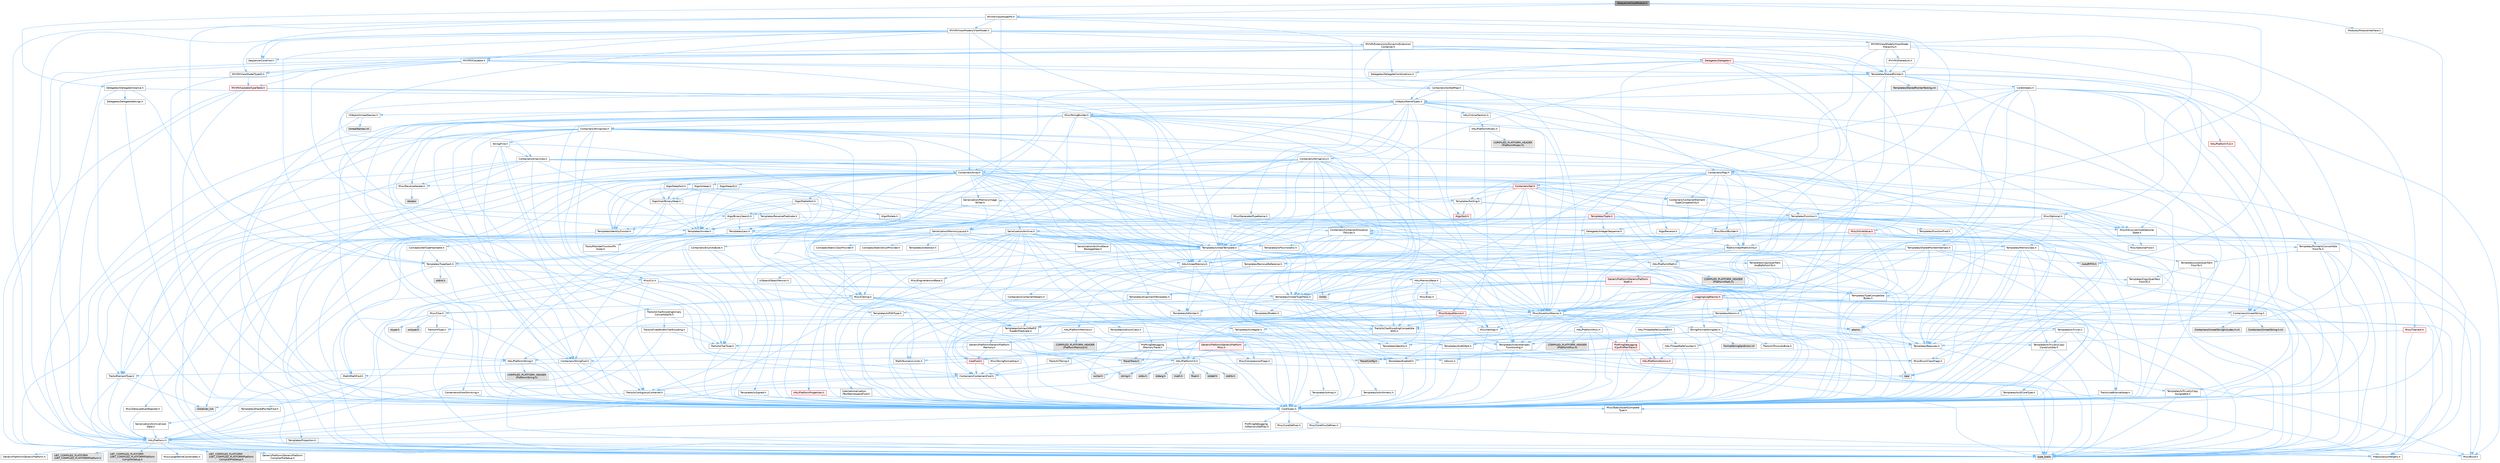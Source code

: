 digraph "ISequencerCoreModule.h"
{
 // INTERACTIVE_SVG=YES
 // LATEX_PDF_SIZE
  bgcolor="transparent";
  edge [fontname=Helvetica,fontsize=10,labelfontname=Helvetica,labelfontsize=10];
  node [fontname=Helvetica,fontsize=10,shape=box,height=0.2,width=0.4];
  Node1 [id="Node000001",label="ISequencerCoreModule.h",height=0.2,width=0.4,color="gray40", fillcolor="grey60", style="filled", fontcolor="black",tooltip=" "];
  Node1 -> Node2 [id="edge1_Node000001_Node000002",color="steelblue1",style="solid",tooltip=" "];
  Node2 [id="Node000002",label="Delegates/IDelegateInstance.h",height=0.2,width=0.4,color="grey40", fillcolor="white", style="filled",URL="$d2/d10/IDelegateInstance_8h.html",tooltip=" "];
  Node2 -> Node3 [id="edge2_Node000002_Node000003",color="steelblue1",style="solid",tooltip=" "];
  Node3 [id="Node000003",label="CoreTypes.h",height=0.2,width=0.4,color="grey40", fillcolor="white", style="filled",URL="$dc/dec/CoreTypes_8h.html",tooltip=" "];
  Node3 -> Node4 [id="edge3_Node000003_Node000004",color="steelblue1",style="solid",tooltip=" "];
  Node4 [id="Node000004",label="HAL/Platform.h",height=0.2,width=0.4,color="grey40", fillcolor="white", style="filled",URL="$d9/dd0/Platform_8h.html",tooltip=" "];
  Node4 -> Node5 [id="edge4_Node000004_Node000005",color="steelblue1",style="solid",tooltip=" "];
  Node5 [id="Node000005",label="Misc/Build.h",height=0.2,width=0.4,color="grey40", fillcolor="white", style="filled",URL="$d3/dbb/Build_8h.html",tooltip=" "];
  Node4 -> Node6 [id="edge5_Node000004_Node000006",color="steelblue1",style="solid",tooltip=" "];
  Node6 [id="Node000006",label="Misc/LargeWorldCoordinates.h",height=0.2,width=0.4,color="grey40", fillcolor="white", style="filled",URL="$d2/dcb/LargeWorldCoordinates_8h.html",tooltip=" "];
  Node4 -> Node7 [id="edge6_Node000004_Node000007",color="steelblue1",style="solid",tooltip=" "];
  Node7 [id="Node000007",label="type_traits",height=0.2,width=0.4,color="grey60", fillcolor="#E0E0E0", style="filled",tooltip=" "];
  Node4 -> Node8 [id="edge7_Node000004_Node000008",color="steelblue1",style="solid",tooltip=" "];
  Node8 [id="Node000008",label="PreprocessorHelpers.h",height=0.2,width=0.4,color="grey40", fillcolor="white", style="filled",URL="$db/ddb/PreprocessorHelpers_8h.html",tooltip=" "];
  Node4 -> Node9 [id="edge8_Node000004_Node000009",color="steelblue1",style="solid",tooltip=" "];
  Node9 [id="Node000009",label="UBT_COMPILED_PLATFORM\l/UBT_COMPILED_PLATFORMPlatform\lCompilerPreSetup.h",height=0.2,width=0.4,color="grey60", fillcolor="#E0E0E0", style="filled",tooltip=" "];
  Node4 -> Node10 [id="edge9_Node000004_Node000010",color="steelblue1",style="solid",tooltip=" "];
  Node10 [id="Node000010",label="GenericPlatform/GenericPlatform\lCompilerPreSetup.h",height=0.2,width=0.4,color="grey40", fillcolor="white", style="filled",URL="$d9/dc8/GenericPlatformCompilerPreSetup_8h.html",tooltip=" "];
  Node4 -> Node11 [id="edge10_Node000004_Node000011",color="steelblue1",style="solid",tooltip=" "];
  Node11 [id="Node000011",label="GenericPlatform/GenericPlatform.h",height=0.2,width=0.4,color="grey40", fillcolor="white", style="filled",URL="$d6/d84/GenericPlatform_8h.html",tooltip=" "];
  Node4 -> Node12 [id="edge11_Node000004_Node000012",color="steelblue1",style="solid",tooltip=" "];
  Node12 [id="Node000012",label="UBT_COMPILED_PLATFORM\l/UBT_COMPILED_PLATFORMPlatform.h",height=0.2,width=0.4,color="grey60", fillcolor="#E0E0E0", style="filled",tooltip=" "];
  Node4 -> Node13 [id="edge12_Node000004_Node000013",color="steelblue1",style="solid",tooltip=" "];
  Node13 [id="Node000013",label="UBT_COMPILED_PLATFORM\l/UBT_COMPILED_PLATFORMPlatform\lCompilerSetup.h",height=0.2,width=0.4,color="grey60", fillcolor="#E0E0E0", style="filled",tooltip=" "];
  Node3 -> Node14 [id="edge13_Node000003_Node000014",color="steelblue1",style="solid",tooltip=" "];
  Node14 [id="Node000014",label="ProfilingDebugging\l/UMemoryDefines.h",height=0.2,width=0.4,color="grey40", fillcolor="white", style="filled",URL="$d2/da2/UMemoryDefines_8h.html",tooltip=" "];
  Node3 -> Node15 [id="edge14_Node000003_Node000015",color="steelblue1",style="solid",tooltip=" "];
  Node15 [id="Node000015",label="Misc/CoreMiscDefines.h",height=0.2,width=0.4,color="grey40", fillcolor="white", style="filled",URL="$da/d38/CoreMiscDefines_8h.html",tooltip=" "];
  Node15 -> Node4 [id="edge15_Node000015_Node000004",color="steelblue1",style="solid",tooltip=" "];
  Node15 -> Node8 [id="edge16_Node000015_Node000008",color="steelblue1",style="solid",tooltip=" "];
  Node3 -> Node16 [id="edge17_Node000003_Node000016",color="steelblue1",style="solid",tooltip=" "];
  Node16 [id="Node000016",label="Misc/CoreDefines.h",height=0.2,width=0.4,color="grey40", fillcolor="white", style="filled",URL="$d3/dd2/CoreDefines_8h.html",tooltip=" "];
  Node2 -> Node17 [id="edge18_Node000002_Node000017",color="steelblue1",style="solid",tooltip=" "];
  Node17 [id="Node000017",label="Templates/TypeHash.h",height=0.2,width=0.4,color="grey40", fillcolor="white", style="filled",URL="$d1/d62/TypeHash_8h.html",tooltip=" "];
  Node17 -> Node3 [id="edge19_Node000017_Node000003",color="steelblue1",style="solid",tooltip=" "];
  Node17 -> Node18 [id="edge20_Node000017_Node000018",color="steelblue1",style="solid",tooltip=" "];
  Node18 [id="Node000018",label="Templates/Requires.h",height=0.2,width=0.4,color="grey40", fillcolor="white", style="filled",URL="$dc/d96/Requires_8h.html",tooltip=" "];
  Node18 -> Node19 [id="edge21_Node000018_Node000019",color="steelblue1",style="solid",tooltip=" "];
  Node19 [id="Node000019",label="Templates/EnableIf.h",height=0.2,width=0.4,color="grey40", fillcolor="white", style="filled",URL="$d7/d60/EnableIf_8h.html",tooltip=" "];
  Node19 -> Node3 [id="edge22_Node000019_Node000003",color="steelblue1",style="solid",tooltip=" "];
  Node18 -> Node7 [id="edge23_Node000018_Node000007",color="steelblue1",style="solid",tooltip=" "];
  Node17 -> Node20 [id="edge24_Node000017_Node000020",color="steelblue1",style="solid",tooltip=" "];
  Node20 [id="Node000020",label="Misc/Crc.h",height=0.2,width=0.4,color="grey40", fillcolor="white", style="filled",URL="$d4/dd2/Crc_8h.html",tooltip=" "];
  Node20 -> Node3 [id="edge25_Node000020_Node000003",color="steelblue1",style="solid",tooltip=" "];
  Node20 -> Node21 [id="edge26_Node000020_Node000021",color="steelblue1",style="solid",tooltip=" "];
  Node21 [id="Node000021",label="HAL/PlatformString.h",height=0.2,width=0.4,color="grey40", fillcolor="white", style="filled",URL="$db/db5/PlatformString_8h.html",tooltip=" "];
  Node21 -> Node3 [id="edge27_Node000021_Node000003",color="steelblue1",style="solid",tooltip=" "];
  Node21 -> Node22 [id="edge28_Node000021_Node000022",color="steelblue1",style="solid",tooltip=" "];
  Node22 [id="Node000022",label="COMPILED_PLATFORM_HEADER\l(PlatformString.h)",height=0.2,width=0.4,color="grey60", fillcolor="#E0E0E0", style="filled",tooltip=" "];
  Node20 -> Node23 [id="edge29_Node000020_Node000023",color="steelblue1",style="solid",tooltip=" "];
  Node23 [id="Node000023",label="Misc/AssertionMacros.h",height=0.2,width=0.4,color="grey40", fillcolor="white", style="filled",URL="$d0/dfa/AssertionMacros_8h.html",tooltip=" "];
  Node23 -> Node3 [id="edge30_Node000023_Node000003",color="steelblue1",style="solid",tooltip=" "];
  Node23 -> Node4 [id="edge31_Node000023_Node000004",color="steelblue1",style="solid",tooltip=" "];
  Node23 -> Node24 [id="edge32_Node000023_Node000024",color="steelblue1",style="solid",tooltip=" "];
  Node24 [id="Node000024",label="HAL/PlatformMisc.h",height=0.2,width=0.4,color="grey40", fillcolor="white", style="filled",URL="$d0/df5/PlatformMisc_8h.html",tooltip=" "];
  Node24 -> Node3 [id="edge33_Node000024_Node000003",color="steelblue1",style="solid",tooltip=" "];
  Node24 -> Node25 [id="edge34_Node000024_Node000025",color="steelblue1",style="solid",tooltip=" "];
  Node25 [id="Node000025",label="GenericPlatform/GenericPlatform\lMisc.h",height=0.2,width=0.4,color="red", fillcolor="#FFF0F0", style="filled",URL="$db/d9a/GenericPlatformMisc_8h.html",tooltip=" "];
  Node25 -> Node26 [id="edge35_Node000025_Node000026",color="steelblue1",style="solid",tooltip=" "];
  Node26 [id="Node000026",label="Containers/StringFwd.h",height=0.2,width=0.4,color="grey40", fillcolor="white", style="filled",URL="$df/d37/StringFwd_8h.html",tooltip=" "];
  Node26 -> Node3 [id="edge36_Node000026_Node000003",color="steelblue1",style="solid",tooltip=" "];
  Node26 -> Node27 [id="edge37_Node000026_Node000027",color="steelblue1",style="solid",tooltip=" "];
  Node27 [id="Node000027",label="Traits/ElementType.h",height=0.2,width=0.4,color="grey40", fillcolor="white", style="filled",URL="$d5/d4f/ElementType_8h.html",tooltip=" "];
  Node27 -> Node4 [id="edge38_Node000027_Node000004",color="steelblue1",style="solid",tooltip=" "];
  Node27 -> Node28 [id="edge39_Node000027_Node000028",color="steelblue1",style="solid",tooltip=" "];
  Node28 [id="Node000028",label="initializer_list",height=0.2,width=0.4,color="grey60", fillcolor="#E0E0E0", style="filled",tooltip=" "];
  Node27 -> Node7 [id="edge40_Node000027_Node000007",color="steelblue1",style="solid",tooltip=" "];
  Node26 -> Node29 [id="edge41_Node000026_Node000029",color="steelblue1",style="solid",tooltip=" "];
  Node29 [id="Node000029",label="Traits/IsContiguousContainer.h",height=0.2,width=0.4,color="grey40", fillcolor="white", style="filled",URL="$d5/d3c/IsContiguousContainer_8h.html",tooltip=" "];
  Node29 -> Node3 [id="edge42_Node000029_Node000003",color="steelblue1",style="solid",tooltip=" "];
  Node29 -> Node30 [id="edge43_Node000029_Node000030",color="steelblue1",style="solid",tooltip=" "];
  Node30 [id="Node000030",label="Misc/StaticAssertComplete\lType.h",height=0.2,width=0.4,color="grey40", fillcolor="white", style="filled",URL="$d5/d4e/StaticAssertCompleteType_8h.html",tooltip=" "];
  Node29 -> Node28 [id="edge44_Node000029_Node000028",color="steelblue1",style="solid",tooltip=" "];
  Node25 -> Node31 [id="edge45_Node000025_Node000031",color="steelblue1",style="solid",tooltip=" "];
  Node31 [id="Node000031",label="CoreFwd.h",height=0.2,width=0.4,color="red", fillcolor="#FFF0F0", style="filled",URL="$d1/d1e/CoreFwd_8h.html",tooltip=" "];
  Node31 -> Node3 [id="edge46_Node000031_Node000003",color="steelblue1",style="solid",tooltip=" "];
  Node31 -> Node32 [id="edge47_Node000031_Node000032",color="steelblue1",style="solid",tooltip=" "];
  Node32 [id="Node000032",label="Containers/ContainersFwd.h",height=0.2,width=0.4,color="grey40", fillcolor="white", style="filled",URL="$d4/d0a/ContainersFwd_8h.html",tooltip=" "];
  Node32 -> Node4 [id="edge48_Node000032_Node000004",color="steelblue1",style="solid",tooltip=" "];
  Node32 -> Node3 [id="edge49_Node000032_Node000003",color="steelblue1",style="solid",tooltip=" "];
  Node32 -> Node29 [id="edge50_Node000032_Node000029",color="steelblue1",style="solid",tooltip=" "];
  Node31 -> Node33 [id="edge51_Node000031_Node000033",color="steelblue1",style="solid",tooltip=" "];
  Node33 [id="Node000033",label="Math/MathFwd.h",height=0.2,width=0.4,color="grey40", fillcolor="white", style="filled",URL="$d2/d10/MathFwd_8h.html",tooltip=" "];
  Node33 -> Node4 [id="edge52_Node000033_Node000004",color="steelblue1",style="solid",tooltip=" "];
  Node25 -> Node3 [id="edge53_Node000025_Node000003",color="steelblue1",style="solid",tooltip=" "];
  Node25 -> Node36 [id="edge54_Node000025_Node000036",color="steelblue1",style="solid",tooltip=" "];
  Node36 [id="Node000036",label="HAL/PlatformCrt.h",height=0.2,width=0.4,color="grey40", fillcolor="white", style="filled",URL="$d8/d75/PlatformCrt_8h.html",tooltip=" "];
  Node36 -> Node37 [id="edge55_Node000036_Node000037",color="steelblue1",style="solid",tooltip=" "];
  Node37 [id="Node000037",label="new",height=0.2,width=0.4,color="grey60", fillcolor="#E0E0E0", style="filled",tooltip=" "];
  Node36 -> Node38 [id="edge56_Node000036_Node000038",color="steelblue1",style="solid",tooltip=" "];
  Node38 [id="Node000038",label="wchar.h",height=0.2,width=0.4,color="grey60", fillcolor="#E0E0E0", style="filled",tooltip=" "];
  Node36 -> Node39 [id="edge57_Node000036_Node000039",color="steelblue1",style="solid",tooltip=" "];
  Node39 [id="Node000039",label="stddef.h",height=0.2,width=0.4,color="grey60", fillcolor="#E0E0E0", style="filled",tooltip=" "];
  Node36 -> Node40 [id="edge58_Node000036_Node000040",color="steelblue1",style="solid",tooltip=" "];
  Node40 [id="Node000040",label="stdlib.h",height=0.2,width=0.4,color="grey60", fillcolor="#E0E0E0", style="filled",tooltip=" "];
  Node36 -> Node41 [id="edge59_Node000036_Node000041",color="steelblue1",style="solid",tooltip=" "];
  Node41 [id="Node000041",label="stdio.h",height=0.2,width=0.4,color="grey60", fillcolor="#E0E0E0", style="filled",tooltip=" "];
  Node36 -> Node42 [id="edge60_Node000036_Node000042",color="steelblue1",style="solid",tooltip=" "];
  Node42 [id="Node000042",label="stdarg.h",height=0.2,width=0.4,color="grey60", fillcolor="#E0E0E0", style="filled",tooltip=" "];
  Node36 -> Node43 [id="edge61_Node000036_Node000043",color="steelblue1",style="solid",tooltip=" "];
  Node43 [id="Node000043",label="math.h",height=0.2,width=0.4,color="grey60", fillcolor="#E0E0E0", style="filled",tooltip=" "];
  Node36 -> Node44 [id="edge62_Node000036_Node000044",color="steelblue1",style="solid",tooltip=" "];
  Node44 [id="Node000044",label="float.h",height=0.2,width=0.4,color="grey60", fillcolor="#E0E0E0", style="filled",tooltip=" "];
  Node36 -> Node45 [id="edge63_Node000036_Node000045",color="steelblue1",style="solid",tooltip=" "];
  Node45 [id="Node000045",label="string.h",height=0.2,width=0.4,color="grey60", fillcolor="#E0E0E0", style="filled",tooltip=" "];
  Node25 -> Node46 [id="edge64_Node000025_Node000046",color="steelblue1",style="solid",tooltip=" "];
  Node46 [id="Node000046",label="Math/NumericLimits.h",height=0.2,width=0.4,color="grey40", fillcolor="white", style="filled",URL="$df/d1b/NumericLimits_8h.html",tooltip=" "];
  Node46 -> Node3 [id="edge65_Node000046_Node000003",color="steelblue1",style="solid",tooltip=" "];
  Node25 -> Node47 [id="edge66_Node000025_Node000047",color="steelblue1",style="solid",tooltip=" "];
  Node47 [id="Node000047",label="Misc/CompressionFlags.h",height=0.2,width=0.4,color="grey40", fillcolor="white", style="filled",URL="$d9/d76/CompressionFlags_8h.html",tooltip=" "];
  Node25 -> Node48 [id="edge67_Node000025_Node000048",color="steelblue1",style="solid",tooltip=" "];
  Node48 [id="Node000048",label="Misc/EnumClassFlags.h",height=0.2,width=0.4,color="grey40", fillcolor="white", style="filled",URL="$d8/de7/EnumClassFlags_8h.html",tooltip=" "];
  Node24 -> Node51 [id="edge68_Node000024_Node000051",color="steelblue1",style="solid",tooltip=" "];
  Node51 [id="Node000051",label="COMPILED_PLATFORM_HEADER\l(PlatformMisc.h)",height=0.2,width=0.4,color="grey60", fillcolor="#E0E0E0", style="filled",tooltip=" "];
  Node24 -> Node52 [id="edge69_Node000024_Node000052",color="steelblue1",style="solid",tooltip=" "];
  Node52 [id="Node000052",label="ProfilingDebugging\l/CpuProfilerTrace.h",height=0.2,width=0.4,color="red", fillcolor="#FFF0F0", style="filled",URL="$da/dcb/CpuProfilerTrace_8h.html",tooltip=" "];
  Node52 -> Node3 [id="edge70_Node000052_Node000003",color="steelblue1",style="solid",tooltip=" "];
  Node52 -> Node32 [id="edge71_Node000052_Node000032",color="steelblue1",style="solid",tooltip=" "];
  Node52 -> Node53 [id="edge72_Node000052_Node000053",color="steelblue1",style="solid",tooltip=" "];
  Node53 [id="Node000053",label="HAL/PlatformAtomics.h",height=0.2,width=0.4,color="red", fillcolor="#FFF0F0", style="filled",URL="$d3/d36/PlatformAtomics_8h.html",tooltip=" "];
  Node53 -> Node3 [id="edge73_Node000053_Node000003",color="steelblue1",style="solid",tooltip=" "];
  Node52 -> Node8 [id="edge74_Node000052_Node000008",color="steelblue1",style="solid",tooltip=" "];
  Node52 -> Node5 [id="edge75_Node000052_Node000005",color="steelblue1",style="solid",tooltip=" "];
  Node52 -> Node56 [id="edge76_Node000052_Node000056",color="steelblue1",style="solid",tooltip=" "];
  Node56 [id="Node000056",label="Trace/Config.h",height=0.2,width=0.4,color="grey60", fillcolor="#E0E0E0", style="filled",tooltip=" "];
  Node52 -> Node59 [id="edge77_Node000052_Node000059",color="steelblue1",style="solid",tooltip=" "];
  Node59 [id="Node000059",label="Trace/Trace.h",height=0.2,width=0.4,color="grey60", fillcolor="#E0E0E0", style="filled",tooltip=" "];
  Node23 -> Node8 [id="edge78_Node000023_Node000008",color="steelblue1",style="solid",tooltip=" "];
  Node23 -> Node19 [id="edge79_Node000023_Node000019",color="steelblue1",style="solid",tooltip=" "];
  Node23 -> Node60 [id="edge80_Node000023_Node000060",color="steelblue1",style="solid",tooltip=" "];
  Node60 [id="Node000060",label="Templates/IsArrayOrRefOf\lTypeByPredicate.h",height=0.2,width=0.4,color="grey40", fillcolor="white", style="filled",URL="$d6/da1/IsArrayOrRefOfTypeByPredicate_8h.html",tooltip=" "];
  Node60 -> Node3 [id="edge81_Node000060_Node000003",color="steelblue1",style="solid",tooltip=" "];
  Node23 -> Node61 [id="edge82_Node000023_Node000061",color="steelblue1",style="solid",tooltip=" "];
  Node61 [id="Node000061",label="Templates/IsValidVariadic\lFunctionArg.h",height=0.2,width=0.4,color="grey40", fillcolor="white", style="filled",URL="$d0/dc8/IsValidVariadicFunctionArg_8h.html",tooltip=" "];
  Node61 -> Node3 [id="edge83_Node000061_Node000003",color="steelblue1",style="solid",tooltip=" "];
  Node61 -> Node62 [id="edge84_Node000061_Node000062",color="steelblue1",style="solid",tooltip=" "];
  Node62 [id="Node000062",label="IsEnum.h",height=0.2,width=0.4,color="grey40", fillcolor="white", style="filled",URL="$d4/de5/IsEnum_8h.html",tooltip=" "];
  Node61 -> Node7 [id="edge85_Node000061_Node000007",color="steelblue1",style="solid",tooltip=" "];
  Node23 -> Node63 [id="edge86_Node000023_Node000063",color="steelblue1",style="solid",tooltip=" "];
  Node63 [id="Node000063",label="Traits/IsCharEncodingCompatible\lWith.h",height=0.2,width=0.4,color="grey40", fillcolor="white", style="filled",URL="$df/dd1/IsCharEncodingCompatibleWith_8h.html",tooltip=" "];
  Node63 -> Node7 [id="edge87_Node000063_Node000007",color="steelblue1",style="solid",tooltip=" "];
  Node63 -> Node64 [id="edge88_Node000063_Node000064",color="steelblue1",style="solid",tooltip=" "];
  Node64 [id="Node000064",label="Traits/IsCharType.h",height=0.2,width=0.4,color="grey40", fillcolor="white", style="filled",URL="$db/d51/IsCharType_8h.html",tooltip=" "];
  Node64 -> Node3 [id="edge89_Node000064_Node000003",color="steelblue1",style="solid",tooltip=" "];
  Node23 -> Node65 [id="edge90_Node000023_Node000065",color="steelblue1",style="solid",tooltip=" "];
  Node65 [id="Node000065",label="Misc/VarArgs.h",height=0.2,width=0.4,color="grey40", fillcolor="white", style="filled",URL="$d5/d6f/VarArgs_8h.html",tooltip=" "];
  Node65 -> Node3 [id="edge91_Node000065_Node000003",color="steelblue1",style="solid",tooltip=" "];
  Node23 -> Node66 [id="edge92_Node000023_Node000066",color="steelblue1",style="solid",tooltip=" "];
  Node66 [id="Node000066",label="String/FormatStringSan.h",height=0.2,width=0.4,color="grey40", fillcolor="white", style="filled",URL="$d3/d8b/FormatStringSan_8h.html",tooltip=" "];
  Node66 -> Node7 [id="edge93_Node000066_Node000007",color="steelblue1",style="solid",tooltip=" "];
  Node66 -> Node3 [id="edge94_Node000066_Node000003",color="steelblue1",style="solid",tooltip=" "];
  Node66 -> Node18 [id="edge95_Node000066_Node000018",color="steelblue1",style="solid",tooltip=" "];
  Node66 -> Node67 [id="edge96_Node000066_Node000067",color="steelblue1",style="solid",tooltip=" "];
  Node67 [id="Node000067",label="Templates/Identity.h",height=0.2,width=0.4,color="grey40", fillcolor="white", style="filled",URL="$d0/dd5/Identity_8h.html",tooltip=" "];
  Node66 -> Node61 [id="edge97_Node000066_Node000061",color="steelblue1",style="solid",tooltip=" "];
  Node66 -> Node64 [id="edge98_Node000066_Node000064",color="steelblue1",style="solid",tooltip=" "];
  Node66 -> Node68 [id="edge99_Node000066_Node000068",color="steelblue1",style="solid",tooltip=" "];
  Node68 [id="Node000068",label="Traits/IsTEnumAsByte.h",height=0.2,width=0.4,color="grey40", fillcolor="white", style="filled",URL="$d1/de6/IsTEnumAsByte_8h.html",tooltip=" "];
  Node66 -> Node69 [id="edge100_Node000066_Node000069",color="steelblue1",style="solid",tooltip=" "];
  Node69 [id="Node000069",label="Traits/IsTString.h",height=0.2,width=0.4,color="grey40", fillcolor="white", style="filled",URL="$d0/df8/IsTString_8h.html",tooltip=" "];
  Node69 -> Node32 [id="edge101_Node000069_Node000032",color="steelblue1",style="solid",tooltip=" "];
  Node66 -> Node32 [id="edge102_Node000066_Node000032",color="steelblue1",style="solid",tooltip=" "];
  Node66 -> Node70 [id="edge103_Node000066_Node000070",color="steelblue1",style="solid",tooltip=" "];
  Node70 [id="Node000070",label="FormatStringSanErrors.inl",height=0.2,width=0.4,color="grey60", fillcolor="#E0E0E0", style="filled",tooltip=" "];
  Node23 -> Node71 [id="edge104_Node000023_Node000071",color="steelblue1",style="solid",tooltip=" "];
  Node71 [id="Node000071",label="atomic",height=0.2,width=0.4,color="grey60", fillcolor="#E0E0E0", style="filled",tooltip=" "];
  Node20 -> Node72 [id="edge105_Node000020_Node000072",color="steelblue1",style="solid",tooltip=" "];
  Node72 [id="Node000072",label="Misc/CString.h",height=0.2,width=0.4,color="grey40", fillcolor="white", style="filled",URL="$d2/d49/CString_8h.html",tooltip=" "];
  Node72 -> Node3 [id="edge106_Node000072_Node000003",color="steelblue1",style="solid",tooltip=" "];
  Node72 -> Node36 [id="edge107_Node000072_Node000036",color="steelblue1",style="solid",tooltip=" "];
  Node72 -> Node21 [id="edge108_Node000072_Node000021",color="steelblue1",style="solid",tooltip=" "];
  Node72 -> Node23 [id="edge109_Node000072_Node000023",color="steelblue1",style="solid",tooltip=" "];
  Node72 -> Node73 [id="edge110_Node000072_Node000073",color="steelblue1",style="solid",tooltip=" "];
  Node73 [id="Node000073",label="Misc/Char.h",height=0.2,width=0.4,color="grey40", fillcolor="white", style="filled",URL="$d0/d58/Char_8h.html",tooltip=" "];
  Node73 -> Node3 [id="edge111_Node000073_Node000003",color="steelblue1",style="solid",tooltip=" "];
  Node73 -> Node74 [id="edge112_Node000073_Node000074",color="steelblue1",style="solid",tooltip=" "];
  Node74 [id="Node000074",label="Traits/IntType.h",height=0.2,width=0.4,color="grey40", fillcolor="white", style="filled",URL="$d7/deb/IntType_8h.html",tooltip=" "];
  Node74 -> Node4 [id="edge113_Node000074_Node000004",color="steelblue1",style="solid",tooltip=" "];
  Node73 -> Node75 [id="edge114_Node000073_Node000075",color="steelblue1",style="solid",tooltip=" "];
  Node75 [id="Node000075",label="ctype.h",height=0.2,width=0.4,color="grey60", fillcolor="#E0E0E0", style="filled",tooltip=" "];
  Node73 -> Node76 [id="edge115_Node000073_Node000076",color="steelblue1",style="solid",tooltip=" "];
  Node76 [id="Node000076",label="wctype.h",height=0.2,width=0.4,color="grey60", fillcolor="#E0E0E0", style="filled",tooltip=" "];
  Node73 -> Node7 [id="edge116_Node000073_Node000007",color="steelblue1",style="solid",tooltip=" "];
  Node72 -> Node65 [id="edge117_Node000072_Node000065",color="steelblue1",style="solid",tooltip=" "];
  Node72 -> Node60 [id="edge118_Node000072_Node000060",color="steelblue1",style="solid",tooltip=" "];
  Node72 -> Node61 [id="edge119_Node000072_Node000061",color="steelblue1",style="solid",tooltip=" "];
  Node72 -> Node63 [id="edge120_Node000072_Node000063",color="steelblue1",style="solid",tooltip=" "];
  Node20 -> Node73 [id="edge121_Node000020_Node000073",color="steelblue1",style="solid",tooltip=" "];
  Node20 -> Node77 [id="edge122_Node000020_Node000077",color="steelblue1",style="solid",tooltip=" "];
  Node77 [id="Node000077",label="Templates/UnrealTypeTraits.h",height=0.2,width=0.4,color="grey40", fillcolor="white", style="filled",URL="$d2/d2d/UnrealTypeTraits_8h.html",tooltip=" "];
  Node77 -> Node3 [id="edge123_Node000077_Node000003",color="steelblue1",style="solid",tooltip=" "];
  Node77 -> Node78 [id="edge124_Node000077_Node000078",color="steelblue1",style="solid",tooltip=" "];
  Node78 [id="Node000078",label="Templates/IsPointer.h",height=0.2,width=0.4,color="grey40", fillcolor="white", style="filled",URL="$d7/d05/IsPointer_8h.html",tooltip=" "];
  Node78 -> Node3 [id="edge125_Node000078_Node000003",color="steelblue1",style="solid",tooltip=" "];
  Node77 -> Node23 [id="edge126_Node000077_Node000023",color="steelblue1",style="solid",tooltip=" "];
  Node77 -> Node79 [id="edge127_Node000077_Node000079",color="steelblue1",style="solid",tooltip=" "];
  Node79 [id="Node000079",label="Templates/AndOrNot.h",height=0.2,width=0.4,color="grey40", fillcolor="white", style="filled",URL="$db/d0a/AndOrNot_8h.html",tooltip=" "];
  Node79 -> Node3 [id="edge128_Node000079_Node000003",color="steelblue1",style="solid",tooltip=" "];
  Node77 -> Node19 [id="edge129_Node000077_Node000019",color="steelblue1",style="solid",tooltip=" "];
  Node77 -> Node80 [id="edge130_Node000077_Node000080",color="steelblue1",style="solid",tooltip=" "];
  Node80 [id="Node000080",label="Templates/IsArithmetic.h",height=0.2,width=0.4,color="grey40", fillcolor="white", style="filled",URL="$d2/d5d/IsArithmetic_8h.html",tooltip=" "];
  Node80 -> Node3 [id="edge131_Node000080_Node000003",color="steelblue1",style="solid",tooltip=" "];
  Node77 -> Node62 [id="edge132_Node000077_Node000062",color="steelblue1",style="solid",tooltip=" "];
  Node77 -> Node81 [id="edge133_Node000077_Node000081",color="steelblue1",style="solid",tooltip=" "];
  Node81 [id="Node000081",label="Templates/Models.h",height=0.2,width=0.4,color="grey40", fillcolor="white", style="filled",URL="$d3/d0c/Models_8h.html",tooltip=" "];
  Node81 -> Node67 [id="edge134_Node000081_Node000067",color="steelblue1",style="solid",tooltip=" "];
  Node77 -> Node82 [id="edge135_Node000077_Node000082",color="steelblue1",style="solid",tooltip=" "];
  Node82 [id="Node000082",label="Templates/IsPODType.h",height=0.2,width=0.4,color="grey40", fillcolor="white", style="filled",URL="$d7/db1/IsPODType_8h.html",tooltip=" "];
  Node82 -> Node3 [id="edge136_Node000082_Node000003",color="steelblue1",style="solid",tooltip=" "];
  Node77 -> Node83 [id="edge137_Node000077_Node000083",color="steelblue1",style="solid",tooltip=" "];
  Node83 [id="Node000083",label="Templates/IsUECoreType.h",height=0.2,width=0.4,color="grey40", fillcolor="white", style="filled",URL="$d1/db8/IsUECoreType_8h.html",tooltip=" "];
  Node83 -> Node3 [id="edge138_Node000083_Node000003",color="steelblue1",style="solid",tooltip=" "];
  Node83 -> Node7 [id="edge139_Node000083_Node000007",color="steelblue1",style="solid",tooltip=" "];
  Node77 -> Node84 [id="edge140_Node000077_Node000084",color="steelblue1",style="solid",tooltip=" "];
  Node84 [id="Node000084",label="Templates/IsTriviallyCopy\lConstructible.h",height=0.2,width=0.4,color="grey40", fillcolor="white", style="filled",URL="$d3/d78/IsTriviallyCopyConstructible_8h.html",tooltip=" "];
  Node84 -> Node3 [id="edge141_Node000084_Node000003",color="steelblue1",style="solid",tooltip=" "];
  Node84 -> Node7 [id="edge142_Node000084_Node000007",color="steelblue1",style="solid",tooltip=" "];
  Node20 -> Node64 [id="edge143_Node000020_Node000064",color="steelblue1",style="solid",tooltip=" "];
  Node17 -> Node85 [id="edge144_Node000017_Node000085",color="steelblue1",style="solid",tooltip=" "];
  Node85 [id="Node000085",label="stdint.h",height=0.2,width=0.4,color="grey60", fillcolor="#E0E0E0", style="filled",tooltip=" "];
  Node17 -> Node7 [id="edge145_Node000017_Node000007",color="steelblue1",style="solid",tooltip=" "];
  Node2 -> Node86 [id="edge146_Node000002_Node000086",color="steelblue1",style="solid",tooltip=" "];
  Node86 [id="Node000086",label="UObject/NameTypes.h",height=0.2,width=0.4,color="grey40", fillcolor="white", style="filled",URL="$d6/d35/NameTypes_8h.html",tooltip=" "];
  Node86 -> Node3 [id="edge147_Node000086_Node000003",color="steelblue1",style="solid",tooltip=" "];
  Node86 -> Node23 [id="edge148_Node000086_Node000023",color="steelblue1",style="solid",tooltip=" "];
  Node86 -> Node87 [id="edge149_Node000086_Node000087",color="steelblue1",style="solid",tooltip=" "];
  Node87 [id="Node000087",label="HAL/UnrealMemory.h",height=0.2,width=0.4,color="grey40", fillcolor="white", style="filled",URL="$d9/d96/UnrealMemory_8h.html",tooltip=" "];
  Node87 -> Node3 [id="edge150_Node000087_Node000003",color="steelblue1",style="solid",tooltip=" "];
  Node87 -> Node88 [id="edge151_Node000087_Node000088",color="steelblue1",style="solid",tooltip=" "];
  Node88 [id="Node000088",label="GenericPlatform/GenericPlatform\lMemory.h",height=0.2,width=0.4,color="grey40", fillcolor="white", style="filled",URL="$dd/d22/GenericPlatformMemory_8h.html",tooltip=" "];
  Node88 -> Node31 [id="edge152_Node000088_Node000031",color="steelblue1",style="solid",tooltip=" "];
  Node88 -> Node3 [id="edge153_Node000088_Node000003",color="steelblue1",style="solid",tooltip=" "];
  Node88 -> Node21 [id="edge154_Node000088_Node000021",color="steelblue1",style="solid",tooltip=" "];
  Node88 -> Node45 [id="edge155_Node000088_Node000045",color="steelblue1",style="solid",tooltip=" "];
  Node88 -> Node38 [id="edge156_Node000088_Node000038",color="steelblue1",style="solid",tooltip=" "];
  Node87 -> Node89 [id="edge157_Node000087_Node000089",color="steelblue1",style="solid",tooltip=" "];
  Node89 [id="Node000089",label="HAL/MemoryBase.h",height=0.2,width=0.4,color="grey40", fillcolor="white", style="filled",URL="$d6/d9f/MemoryBase_8h.html",tooltip=" "];
  Node89 -> Node3 [id="edge158_Node000089_Node000003",color="steelblue1",style="solid",tooltip=" "];
  Node89 -> Node53 [id="edge159_Node000089_Node000053",color="steelblue1",style="solid",tooltip=" "];
  Node89 -> Node36 [id="edge160_Node000089_Node000036",color="steelblue1",style="solid",tooltip=" "];
  Node89 -> Node90 [id="edge161_Node000089_Node000090",color="steelblue1",style="solid",tooltip=" "];
  Node90 [id="Node000090",label="Misc/Exec.h",height=0.2,width=0.4,color="grey40", fillcolor="white", style="filled",URL="$de/ddb/Exec_8h.html",tooltip=" "];
  Node90 -> Node3 [id="edge162_Node000090_Node000003",color="steelblue1",style="solid",tooltip=" "];
  Node90 -> Node23 [id="edge163_Node000090_Node000023",color="steelblue1",style="solid",tooltip=" "];
  Node89 -> Node91 [id="edge164_Node000089_Node000091",color="steelblue1",style="solid",tooltip=" "];
  Node91 [id="Node000091",label="Misc/OutputDevice.h",height=0.2,width=0.4,color="red", fillcolor="#FFF0F0", style="filled",URL="$d7/d32/OutputDevice_8h.html",tooltip=" "];
  Node91 -> Node31 [id="edge165_Node000091_Node000031",color="steelblue1",style="solid",tooltip=" "];
  Node91 -> Node3 [id="edge166_Node000091_Node000003",color="steelblue1",style="solid",tooltip=" "];
  Node91 -> Node65 [id="edge167_Node000091_Node000065",color="steelblue1",style="solid",tooltip=" "];
  Node91 -> Node60 [id="edge168_Node000091_Node000060",color="steelblue1",style="solid",tooltip=" "];
  Node91 -> Node61 [id="edge169_Node000091_Node000061",color="steelblue1",style="solid",tooltip=" "];
  Node91 -> Node63 [id="edge170_Node000091_Node000063",color="steelblue1",style="solid",tooltip=" "];
  Node89 -> Node93 [id="edge171_Node000089_Node000093",color="steelblue1",style="solid",tooltip=" "];
  Node93 [id="Node000093",label="Templates/Atomic.h",height=0.2,width=0.4,color="grey40", fillcolor="white", style="filled",URL="$d3/d91/Atomic_8h.html",tooltip=" "];
  Node93 -> Node94 [id="edge172_Node000093_Node000094",color="steelblue1",style="solid",tooltip=" "];
  Node94 [id="Node000094",label="HAL/ThreadSafeCounter.h",height=0.2,width=0.4,color="grey40", fillcolor="white", style="filled",URL="$dc/dc9/ThreadSafeCounter_8h.html",tooltip=" "];
  Node94 -> Node3 [id="edge173_Node000094_Node000003",color="steelblue1",style="solid",tooltip=" "];
  Node94 -> Node53 [id="edge174_Node000094_Node000053",color="steelblue1",style="solid",tooltip=" "];
  Node93 -> Node95 [id="edge175_Node000093_Node000095",color="steelblue1",style="solid",tooltip=" "];
  Node95 [id="Node000095",label="HAL/ThreadSafeCounter64.h",height=0.2,width=0.4,color="grey40", fillcolor="white", style="filled",URL="$d0/d12/ThreadSafeCounter64_8h.html",tooltip=" "];
  Node95 -> Node3 [id="edge176_Node000095_Node000003",color="steelblue1",style="solid",tooltip=" "];
  Node95 -> Node94 [id="edge177_Node000095_Node000094",color="steelblue1",style="solid",tooltip=" "];
  Node93 -> Node96 [id="edge178_Node000093_Node000096",color="steelblue1",style="solid",tooltip=" "];
  Node96 [id="Node000096",label="Templates/IsIntegral.h",height=0.2,width=0.4,color="grey40", fillcolor="white", style="filled",URL="$da/d64/IsIntegral_8h.html",tooltip=" "];
  Node96 -> Node3 [id="edge179_Node000096_Node000003",color="steelblue1",style="solid",tooltip=" "];
  Node93 -> Node97 [id="edge180_Node000093_Node000097",color="steelblue1",style="solid",tooltip=" "];
  Node97 [id="Node000097",label="Templates/IsTrivial.h",height=0.2,width=0.4,color="grey40", fillcolor="white", style="filled",URL="$da/d4c/IsTrivial_8h.html",tooltip=" "];
  Node97 -> Node79 [id="edge181_Node000097_Node000079",color="steelblue1",style="solid",tooltip=" "];
  Node97 -> Node84 [id="edge182_Node000097_Node000084",color="steelblue1",style="solid",tooltip=" "];
  Node97 -> Node98 [id="edge183_Node000097_Node000098",color="steelblue1",style="solid",tooltip=" "];
  Node98 [id="Node000098",label="Templates/IsTriviallyCopy\lAssignable.h",height=0.2,width=0.4,color="grey40", fillcolor="white", style="filled",URL="$d2/df2/IsTriviallyCopyAssignable_8h.html",tooltip=" "];
  Node98 -> Node3 [id="edge184_Node000098_Node000003",color="steelblue1",style="solid",tooltip=" "];
  Node98 -> Node7 [id="edge185_Node000098_Node000007",color="steelblue1",style="solid",tooltip=" "];
  Node97 -> Node7 [id="edge186_Node000097_Node000007",color="steelblue1",style="solid",tooltip=" "];
  Node93 -> Node74 [id="edge187_Node000093_Node000074",color="steelblue1",style="solid",tooltip=" "];
  Node93 -> Node71 [id="edge188_Node000093_Node000071",color="steelblue1",style="solid",tooltip=" "];
  Node87 -> Node99 [id="edge189_Node000087_Node000099",color="steelblue1",style="solid",tooltip=" "];
  Node99 [id="Node000099",label="HAL/PlatformMemory.h",height=0.2,width=0.4,color="grey40", fillcolor="white", style="filled",URL="$de/d68/PlatformMemory_8h.html",tooltip=" "];
  Node99 -> Node3 [id="edge190_Node000099_Node000003",color="steelblue1",style="solid",tooltip=" "];
  Node99 -> Node88 [id="edge191_Node000099_Node000088",color="steelblue1",style="solid",tooltip=" "];
  Node99 -> Node100 [id="edge192_Node000099_Node000100",color="steelblue1",style="solid",tooltip=" "];
  Node100 [id="Node000100",label="COMPILED_PLATFORM_HEADER\l(PlatformMemory.h)",height=0.2,width=0.4,color="grey60", fillcolor="#E0E0E0", style="filled",tooltip=" "];
  Node87 -> Node101 [id="edge193_Node000087_Node000101",color="steelblue1",style="solid",tooltip=" "];
  Node101 [id="Node000101",label="ProfilingDebugging\l/MemoryTrace.h",height=0.2,width=0.4,color="grey40", fillcolor="white", style="filled",URL="$da/dd7/MemoryTrace_8h.html",tooltip=" "];
  Node101 -> Node4 [id="edge194_Node000101_Node000004",color="steelblue1",style="solid",tooltip=" "];
  Node101 -> Node48 [id="edge195_Node000101_Node000048",color="steelblue1",style="solid",tooltip=" "];
  Node101 -> Node56 [id="edge196_Node000101_Node000056",color="steelblue1",style="solid",tooltip=" "];
  Node101 -> Node59 [id="edge197_Node000101_Node000059",color="steelblue1",style="solid",tooltip=" "];
  Node87 -> Node78 [id="edge198_Node000087_Node000078",color="steelblue1",style="solid",tooltip=" "];
  Node86 -> Node77 [id="edge199_Node000086_Node000077",color="steelblue1",style="solid",tooltip=" "];
  Node86 -> Node102 [id="edge200_Node000086_Node000102",color="steelblue1",style="solid",tooltip=" "];
  Node102 [id="Node000102",label="Templates/UnrealTemplate.h",height=0.2,width=0.4,color="grey40", fillcolor="white", style="filled",URL="$d4/d24/UnrealTemplate_8h.html",tooltip=" "];
  Node102 -> Node3 [id="edge201_Node000102_Node000003",color="steelblue1",style="solid",tooltip=" "];
  Node102 -> Node78 [id="edge202_Node000102_Node000078",color="steelblue1",style="solid",tooltip=" "];
  Node102 -> Node87 [id="edge203_Node000102_Node000087",color="steelblue1",style="solid",tooltip=" "];
  Node102 -> Node103 [id="edge204_Node000102_Node000103",color="steelblue1",style="solid",tooltip=" "];
  Node103 [id="Node000103",label="Templates/CopyQualifiers\lAndRefsFromTo.h",height=0.2,width=0.4,color="grey40", fillcolor="white", style="filled",URL="$d3/db3/CopyQualifiersAndRefsFromTo_8h.html",tooltip=" "];
  Node103 -> Node104 [id="edge205_Node000103_Node000104",color="steelblue1",style="solid",tooltip=" "];
  Node104 [id="Node000104",label="Templates/CopyQualifiers\lFromTo.h",height=0.2,width=0.4,color="grey40", fillcolor="white", style="filled",URL="$d5/db4/CopyQualifiersFromTo_8h.html",tooltip=" "];
  Node102 -> Node77 [id="edge206_Node000102_Node000077",color="steelblue1",style="solid",tooltip=" "];
  Node102 -> Node105 [id="edge207_Node000102_Node000105",color="steelblue1",style="solid",tooltip=" "];
  Node105 [id="Node000105",label="Templates/RemoveReference.h",height=0.2,width=0.4,color="grey40", fillcolor="white", style="filled",URL="$da/dbe/RemoveReference_8h.html",tooltip=" "];
  Node105 -> Node3 [id="edge208_Node000105_Node000003",color="steelblue1",style="solid",tooltip=" "];
  Node102 -> Node18 [id="edge209_Node000102_Node000018",color="steelblue1",style="solid",tooltip=" "];
  Node102 -> Node106 [id="edge210_Node000102_Node000106",color="steelblue1",style="solid",tooltip=" "];
  Node106 [id="Node000106",label="Templates/TypeCompatible\lBytes.h",height=0.2,width=0.4,color="grey40", fillcolor="white", style="filled",URL="$df/d0a/TypeCompatibleBytes_8h.html",tooltip=" "];
  Node106 -> Node3 [id="edge211_Node000106_Node000003",color="steelblue1",style="solid",tooltip=" "];
  Node106 -> Node45 [id="edge212_Node000106_Node000045",color="steelblue1",style="solid",tooltip=" "];
  Node106 -> Node37 [id="edge213_Node000106_Node000037",color="steelblue1",style="solid",tooltip=" "];
  Node106 -> Node7 [id="edge214_Node000106_Node000007",color="steelblue1",style="solid",tooltip=" "];
  Node102 -> Node67 [id="edge215_Node000102_Node000067",color="steelblue1",style="solid",tooltip=" "];
  Node102 -> Node29 [id="edge216_Node000102_Node000029",color="steelblue1",style="solid",tooltip=" "];
  Node102 -> Node107 [id="edge217_Node000102_Node000107",color="steelblue1",style="solid",tooltip=" "];
  Node107 [id="Node000107",label="Traits/UseBitwiseSwap.h",height=0.2,width=0.4,color="grey40", fillcolor="white", style="filled",URL="$db/df3/UseBitwiseSwap_8h.html",tooltip=" "];
  Node107 -> Node3 [id="edge218_Node000107_Node000003",color="steelblue1",style="solid",tooltip=" "];
  Node107 -> Node7 [id="edge219_Node000107_Node000007",color="steelblue1",style="solid",tooltip=" "];
  Node102 -> Node7 [id="edge220_Node000102_Node000007",color="steelblue1",style="solid",tooltip=" "];
  Node86 -> Node108 [id="edge221_Node000086_Node000108",color="steelblue1",style="solid",tooltip=" "];
  Node108 [id="Node000108",label="Containers/UnrealString.h",height=0.2,width=0.4,color="grey40", fillcolor="white", style="filled",URL="$d5/dba/UnrealString_8h.html",tooltip=" "];
  Node108 -> Node109 [id="edge222_Node000108_Node000109",color="steelblue1",style="solid",tooltip=" "];
  Node109 [id="Node000109",label="Containers/UnrealStringIncludes.h.inl",height=0.2,width=0.4,color="grey60", fillcolor="#E0E0E0", style="filled",tooltip=" "];
  Node108 -> Node110 [id="edge223_Node000108_Node000110",color="steelblue1",style="solid",tooltip=" "];
  Node110 [id="Node000110",label="Containers/UnrealString.h.inl",height=0.2,width=0.4,color="grey60", fillcolor="#E0E0E0", style="filled",tooltip=" "];
  Node108 -> Node111 [id="edge224_Node000108_Node000111",color="steelblue1",style="solid",tooltip=" "];
  Node111 [id="Node000111",label="Misc/StringFormatArg.h",height=0.2,width=0.4,color="grey40", fillcolor="white", style="filled",URL="$d2/d16/StringFormatArg_8h.html",tooltip=" "];
  Node111 -> Node32 [id="edge225_Node000111_Node000032",color="steelblue1",style="solid",tooltip=" "];
  Node86 -> Node112 [id="edge226_Node000086_Node000112",color="steelblue1",style="solid",tooltip=" "];
  Node112 [id="Node000112",label="HAL/CriticalSection.h",height=0.2,width=0.4,color="grey40", fillcolor="white", style="filled",URL="$d6/d90/CriticalSection_8h.html",tooltip=" "];
  Node112 -> Node113 [id="edge227_Node000112_Node000113",color="steelblue1",style="solid",tooltip=" "];
  Node113 [id="Node000113",label="HAL/PlatformMutex.h",height=0.2,width=0.4,color="grey40", fillcolor="white", style="filled",URL="$d9/d0b/PlatformMutex_8h.html",tooltip=" "];
  Node113 -> Node3 [id="edge228_Node000113_Node000003",color="steelblue1",style="solid",tooltip=" "];
  Node113 -> Node114 [id="edge229_Node000113_Node000114",color="steelblue1",style="solid",tooltip=" "];
  Node114 [id="Node000114",label="COMPILED_PLATFORM_HEADER\l(PlatformMutex.h)",height=0.2,width=0.4,color="grey60", fillcolor="#E0E0E0", style="filled",tooltip=" "];
  Node86 -> Node115 [id="edge230_Node000086_Node000115",color="steelblue1",style="solid",tooltip=" "];
  Node115 [id="Node000115",label="Containers/StringConv.h",height=0.2,width=0.4,color="grey40", fillcolor="white", style="filled",URL="$d3/ddf/StringConv_8h.html",tooltip=" "];
  Node115 -> Node3 [id="edge231_Node000115_Node000003",color="steelblue1",style="solid",tooltip=" "];
  Node115 -> Node23 [id="edge232_Node000115_Node000023",color="steelblue1",style="solid",tooltip=" "];
  Node115 -> Node116 [id="edge233_Node000115_Node000116",color="steelblue1",style="solid",tooltip=" "];
  Node116 [id="Node000116",label="Containers/ContainerAllocation\lPolicies.h",height=0.2,width=0.4,color="grey40", fillcolor="white", style="filled",URL="$d7/dff/ContainerAllocationPolicies_8h.html",tooltip=" "];
  Node116 -> Node3 [id="edge234_Node000116_Node000003",color="steelblue1",style="solid",tooltip=" "];
  Node116 -> Node117 [id="edge235_Node000116_Node000117",color="steelblue1",style="solid",tooltip=" "];
  Node117 [id="Node000117",label="Containers/ContainerHelpers.h",height=0.2,width=0.4,color="grey40", fillcolor="white", style="filled",URL="$d7/d33/ContainerHelpers_8h.html",tooltip=" "];
  Node117 -> Node3 [id="edge236_Node000117_Node000003",color="steelblue1",style="solid",tooltip=" "];
  Node116 -> Node116 [id="edge237_Node000116_Node000116",color="steelblue1",style="solid",tooltip=" "];
  Node116 -> Node118 [id="edge238_Node000116_Node000118",color="steelblue1",style="solid",tooltip=" "];
  Node118 [id="Node000118",label="HAL/PlatformMath.h",height=0.2,width=0.4,color="grey40", fillcolor="white", style="filled",URL="$dc/d53/PlatformMath_8h.html",tooltip=" "];
  Node118 -> Node3 [id="edge239_Node000118_Node000003",color="steelblue1",style="solid",tooltip=" "];
  Node118 -> Node119 [id="edge240_Node000118_Node000119",color="steelblue1",style="solid",tooltip=" "];
  Node119 [id="Node000119",label="GenericPlatform/GenericPlatform\lMath.h",height=0.2,width=0.4,color="red", fillcolor="#FFF0F0", style="filled",URL="$d5/d79/GenericPlatformMath_8h.html",tooltip=" "];
  Node119 -> Node3 [id="edge241_Node000119_Node000003",color="steelblue1",style="solid",tooltip=" "];
  Node119 -> Node32 [id="edge242_Node000119_Node000032",color="steelblue1",style="solid",tooltip=" "];
  Node119 -> Node36 [id="edge243_Node000119_Node000036",color="steelblue1",style="solid",tooltip=" "];
  Node119 -> Node79 [id="edge244_Node000119_Node000079",color="steelblue1",style="solid",tooltip=" "];
  Node119 -> Node77 [id="edge245_Node000119_Node000077",color="steelblue1",style="solid",tooltip=" "];
  Node119 -> Node18 [id="edge246_Node000119_Node000018",color="steelblue1",style="solid",tooltip=" "];
  Node119 -> Node106 [id="edge247_Node000119_Node000106",color="steelblue1",style="solid",tooltip=" "];
  Node119 -> Node124 [id="edge248_Node000119_Node000124",color="steelblue1",style="solid",tooltip=" "];
  Node124 [id="Node000124",label="limits",height=0.2,width=0.4,color="grey60", fillcolor="#E0E0E0", style="filled",tooltip=" "];
  Node119 -> Node7 [id="edge249_Node000119_Node000007",color="steelblue1",style="solid",tooltip=" "];
  Node118 -> Node125 [id="edge250_Node000118_Node000125",color="steelblue1",style="solid",tooltip=" "];
  Node125 [id="Node000125",label="COMPILED_PLATFORM_HEADER\l(PlatformMath.h)",height=0.2,width=0.4,color="grey60", fillcolor="#E0E0E0", style="filled",tooltip=" "];
  Node116 -> Node87 [id="edge251_Node000116_Node000087",color="steelblue1",style="solid",tooltip=" "];
  Node116 -> Node46 [id="edge252_Node000116_Node000046",color="steelblue1",style="solid",tooltip=" "];
  Node116 -> Node23 [id="edge253_Node000116_Node000023",color="steelblue1",style="solid",tooltip=" "];
  Node116 -> Node126 [id="edge254_Node000116_Node000126",color="steelblue1",style="solid",tooltip=" "];
  Node126 [id="Node000126",label="Templates/IsPolymorphic.h",height=0.2,width=0.4,color="grey40", fillcolor="white", style="filled",URL="$dc/d20/IsPolymorphic_8h.html",tooltip=" "];
  Node116 -> Node127 [id="edge255_Node000116_Node000127",color="steelblue1",style="solid",tooltip=" "];
  Node127 [id="Node000127",label="Templates/MemoryOps.h",height=0.2,width=0.4,color="grey40", fillcolor="white", style="filled",URL="$db/dea/MemoryOps_8h.html",tooltip=" "];
  Node127 -> Node3 [id="edge256_Node000127_Node000003",color="steelblue1",style="solid",tooltip=" "];
  Node127 -> Node87 [id="edge257_Node000127_Node000087",color="steelblue1",style="solid",tooltip=" "];
  Node127 -> Node98 [id="edge258_Node000127_Node000098",color="steelblue1",style="solid",tooltip=" "];
  Node127 -> Node84 [id="edge259_Node000127_Node000084",color="steelblue1",style="solid",tooltip=" "];
  Node127 -> Node18 [id="edge260_Node000127_Node000018",color="steelblue1",style="solid",tooltip=" "];
  Node127 -> Node77 [id="edge261_Node000127_Node000077",color="steelblue1",style="solid",tooltip=" "];
  Node127 -> Node107 [id="edge262_Node000127_Node000107",color="steelblue1",style="solid",tooltip=" "];
  Node127 -> Node37 [id="edge263_Node000127_Node000037",color="steelblue1",style="solid",tooltip=" "];
  Node127 -> Node7 [id="edge264_Node000127_Node000007",color="steelblue1",style="solid",tooltip=" "];
  Node116 -> Node106 [id="edge265_Node000116_Node000106",color="steelblue1",style="solid",tooltip=" "];
  Node116 -> Node7 [id="edge266_Node000116_Node000007",color="steelblue1",style="solid",tooltip=" "];
  Node115 -> Node128 [id="edge267_Node000115_Node000128",color="steelblue1",style="solid",tooltip=" "];
  Node128 [id="Node000128",label="Containers/Array.h",height=0.2,width=0.4,color="grey40", fillcolor="white", style="filled",URL="$df/dd0/Array_8h.html",tooltip=" "];
  Node128 -> Node3 [id="edge268_Node000128_Node000003",color="steelblue1",style="solid",tooltip=" "];
  Node128 -> Node23 [id="edge269_Node000128_Node000023",color="steelblue1",style="solid",tooltip=" "];
  Node128 -> Node129 [id="edge270_Node000128_Node000129",color="steelblue1",style="solid",tooltip=" "];
  Node129 [id="Node000129",label="Misc/IntrusiveUnsetOptional\lState.h",height=0.2,width=0.4,color="grey40", fillcolor="white", style="filled",URL="$d2/d0a/IntrusiveUnsetOptionalState_8h.html",tooltip=" "];
  Node129 -> Node130 [id="edge271_Node000129_Node000130",color="steelblue1",style="solid",tooltip=" "];
  Node130 [id="Node000130",label="Misc/OptionalFwd.h",height=0.2,width=0.4,color="grey40", fillcolor="white", style="filled",URL="$dc/d50/OptionalFwd_8h.html",tooltip=" "];
  Node128 -> Node131 [id="edge272_Node000128_Node000131",color="steelblue1",style="solid",tooltip=" "];
  Node131 [id="Node000131",label="Misc/ReverseIterate.h",height=0.2,width=0.4,color="grey40", fillcolor="white", style="filled",URL="$db/de3/ReverseIterate_8h.html",tooltip=" "];
  Node131 -> Node4 [id="edge273_Node000131_Node000004",color="steelblue1",style="solid",tooltip=" "];
  Node131 -> Node132 [id="edge274_Node000131_Node000132",color="steelblue1",style="solid",tooltip=" "];
  Node132 [id="Node000132",label="iterator",height=0.2,width=0.4,color="grey60", fillcolor="#E0E0E0", style="filled",tooltip=" "];
  Node128 -> Node87 [id="edge275_Node000128_Node000087",color="steelblue1",style="solid",tooltip=" "];
  Node128 -> Node77 [id="edge276_Node000128_Node000077",color="steelblue1",style="solid",tooltip=" "];
  Node128 -> Node102 [id="edge277_Node000128_Node000102",color="steelblue1",style="solid",tooltip=" "];
  Node128 -> Node133 [id="edge278_Node000128_Node000133",color="steelblue1",style="solid",tooltip=" "];
  Node133 [id="Node000133",label="Containers/AllowShrinking.h",height=0.2,width=0.4,color="grey40", fillcolor="white", style="filled",URL="$d7/d1a/AllowShrinking_8h.html",tooltip=" "];
  Node133 -> Node3 [id="edge279_Node000133_Node000003",color="steelblue1",style="solid",tooltip=" "];
  Node128 -> Node116 [id="edge280_Node000128_Node000116",color="steelblue1",style="solid",tooltip=" "];
  Node128 -> Node134 [id="edge281_Node000128_Node000134",color="steelblue1",style="solid",tooltip=" "];
  Node134 [id="Node000134",label="Containers/ContainerElement\lTypeCompatibility.h",height=0.2,width=0.4,color="grey40", fillcolor="white", style="filled",URL="$df/ddf/ContainerElementTypeCompatibility_8h.html",tooltip=" "];
  Node134 -> Node3 [id="edge282_Node000134_Node000003",color="steelblue1",style="solid",tooltip=" "];
  Node134 -> Node77 [id="edge283_Node000134_Node000077",color="steelblue1",style="solid",tooltip=" "];
  Node128 -> Node135 [id="edge284_Node000128_Node000135",color="steelblue1",style="solid",tooltip=" "];
  Node135 [id="Node000135",label="Serialization/Archive.h",height=0.2,width=0.4,color="grey40", fillcolor="white", style="filled",URL="$d7/d3b/Archive_8h.html",tooltip=" "];
  Node135 -> Node31 [id="edge285_Node000135_Node000031",color="steelblue1",style="solid",tooltip=" "];
  Node135 -> Node3 [id="edge286_Node000135_Node000003",color="steelblue1",style="solid",tooltip=" "];
  Node135 -> Node136 [id="edge287_Node000135_Node000136",color="steelblue1",style="solid",tooltip=" "];
  Node136 [id="Node000136",label="HAL/PlatformProperties.h",height=0.2,width=0.4,color="red", fillcolor="#FFF0F0", style="filled",URL="$d9/db0/PlatformProperties_8h.html",tooltip=" "];
  Node136 -> Node3 [id="edge288_Node000136_Node000003",color="steelblue1",style="solid",tooltip=" "];
  Node135 -> Node139 [id="edge289_Node000135_Node000139",color="steelblue1",style="solid",tooltip=" "];
  Node139 [id="Node000139",label="Internationalization\l/TextNamespaceFwd.h",height=0.2,width=0.4,color="grey40", fillcolor="white", style="filled",URL="$d8/d97/TextNamespaceFwd_8h.html",tooltip=" "];
  Node139 -> Node3 [id="edge290_Node000139_Node000003",color="steelblue1",style="solid",tooltip=" "];
  Node135 -> Node33 [id="edge291_Node000135_Node000033",color="steelblue1",style="solid",tooltip=" "];
  Node135 -> Node23 [id="edge292_Node000135_Node000023",color="steelblue1",style="solid",tooltip=" "];
  Node135 -> Node5 [id="edge293_Node000135_Node000005",color="steelblue1",style="solid",tooltip=" "];
  Node135 -> Node47 [id="edge294_Node000135_Node000047",color="steelblue1",style="solid",tooltip=" "];
  Node135 -> Node140 [id="edge295_Node000135_Node000140",color="steelblue1",style="solid",tooltip=" "];
  Node140 [id="Node000140",label="Misc/EngineVersionBase.h",height=0.2,width=0.4,color="grey40", fillcolor="white", style="filled",URL="$d5/d2b/EngineVersionBase_8h.html",tooltip=" "];
  Node140 -> Node3 [id="edge296_Node000140_Node000003",color="steelblue1",style="solid",tooltip=" "];
  Node135 -> Node65 [id="edge297_Node000135_Node000065",color="steelblue1",style="solid",tooltip=" "];
  Node135 -> Node141 [id="edge298_Node000135_Node000141",color="steelblue1",style="solid",tooltip=" "];
  Node141 [id="Node000141",label="Serialization/ArchiveCook\lData.h",height=0.2,width=0.4,color="grey40", fillcolor="white", style="filled",URL="$dc/db6/ArchiveCookData_8h.html",tooltip=" "];
  Node141 -> Node4 [id="edge299_Node000141_Node000004",color="steelblue1",style="solid",tooltip=" "];
  Node135 -> Node142 [id="edge300_Node000135_Node000142",color="steelblue1",style="solid",tooltip=" "];
  Node142 [id="Node000142",label="Serialization/ArchiveSave\lPackageData.h",height=0.2,width=0.4,color="grey40", fillcolor="white", style="filled",URL="$d1/d37/ArchiveSavePackageData_8h.html",tooltip=" "];
  Node135 -> Node19 [id="edge301_Node000135_Node000019",color="steelblue1",style="solid",tooltip=" "];
  Node135 -> Node60 [id="edge302_Node000135_Node000060",color="steelblue1",style="solid",tooltip=" "];
  Node135 -> Node143 [id="edge303_Node000135_Node000143",color="steelblue1",style="solid",tooltip=" "];
  Node143 [id="Node000143",label="Templates/IsEnumClass.h",height=0.2,width=0.4,color="grey40", fillcolor="white", style="filled",URL="$d7/d15/IsEnumClass_8h.html",tooltip=" "];
  Node143 -> Node3 [id="edge304_Node000143_Node000003",color="steelblue1",style="solid",tooltip=" "];
  Node143 -> Node79 [id="edge305_Node000143_Node000079",color="steelblue1",style="solid",tooltip=" "];
  Node135 -> Node123 [id="edge306_Node000135_Node000123",color="steelblue1",style="solid",tooltip=" "];
  Node123 [id="Node000123",label="Templates/IsSigned.h",height=0.2,width=0.4,color="grey40", fillcolor="white", style="filled",URL="$d8/dd8/IsSigned_8h.html",tooltip=" "];
  Node123 -> Node3 [id="edge307_Node000123_Node000003",color="steelblue1",style="solid",tooltip=" "];
  Node135 -> Node61 [id="edge308_Node000135_Node000061",color="steelblue1",style="solid",tooltip=" "];
  Node135 -> Node102 [id="edge309_Node000135_Node000102",color="steelblue1",style="solid",tooltip=" "];
  Node135 -> Node63 [id="edge310_Node000135_Node000063",color="steelblue1",style="solid",tooltip=" "];
  Node135 -> Node144 [id="edge311_Node000135_Node000144",color="steelblue1",style="solid",tooltip=" "];
  Node144 [id="Node000144",label="UObject/ObjectVersion.h",height=0.2,width=0.4,color="grey40", fillcolor="white", style="filled",URL="$da/d63/ObjectVersion_8h.html",tooltip=" "];
  Node144 -> Node3 [id="edge312_Node000144_Node000003",color="steelblue1",style="solid",tooltip=" "];
  Node128 -> Node145 [id="edge313_Node000128_Node000145",color="steelblue1",style="solid",tooltip=" "];
  Node145 [id="Node000145",label="Serialization/MemoryImage\lWriter.h",height=0.2,width=0.4,color="grey40", fillcolor="white", style="filled",URL="$d0/d08/MemoryImageWriter_8h.html",tooltip=" "];
  Node145 -> Node3 [id="edge314_Node000145_Node000003",color="steelblue1",style="solid",tooltip=" "];
  Node145 -> Node146 [id="edge315_Node000145_Node000146",color="steelblue1",style="solid",tooltip=" "];
  Node146 [id="Node000146",label="Serialization/MemoryLayout.h",height=0.2,width=0.4,color="grey40", fillcolor="white", style="filled",URL="$d7/d66/MemoryLayout_8h.html",tooltip=" "];
  Node146 -> Node147 [id="edge316_Node000146_Node000147",color="steelblue1",style="solid",tooltip=" "];
  Node147 [id="Node000147",label="Concepts/StaticClassProvider.h",height=0.2,width=0.4,color="grey40", fillcolor="white", style="filled",URL="$dd/d83/StaticClassProvider_8h.html",tooltip=" "];
  Node146 -> Node148 [id="edge317_Node000146_Node000148",color="steelblue1",style="solid",tooltip=" "];
  Node148 [id="Node000148",label="Concepts/StaticStructProvider.h",height=0.2,width=0.4,color="grey40", fillcolor="white", style="filled",URL="$d5/d77/StaticStructProvider_8h.html",tooltip=" "];
  Node146 -> Node149 [id="edge318_Node000146_Node000149",color="steelblue1",style="solid",tooltip=" "];
  Node149 [id="Node000149",label="Containers/EnumAsByte.h",height=0.2,width=0.4,color="grey40", fillcolor="white", style="filled",URL="$d6/d9a/EnumAsByte_8h.html",tooltip=" "];
  Node149 -> Node3 [id="edge319_Node000149_Node000003",color="steelblue1",style="solid",tooltip=" "];
  Node149 -> Node82 [id="edge320_Node000149_Node000082",color="steelblue1",style="solid",tooltip=" "];
  Node149 -> Node17 [id="edge321_Node000149_Node000017",color="steelblue1",style="solid",tooltip=" "];
  Node146 -> Node26 [id="edge322_Node000146_Node000026",color="steelblue1",style="solid",tooltip=" "];
  Node146 -> Node87 [id="edge323_Node000146_Node000087",color="steelblue1",style="solid",tooltip=" "];
  Node146 -> Node150 [id="edge324_Node000146_Node000150",color="steelblue1",style="solid",tooltip=" "];
  Node150 [id="Node000150",label="Misc/DelayedAutoRegister.h",height=0.2,width=0.4,color="grey40", fillcolor="white", style="filled",URL="$d1/dda/DelayedAutoRegister_8h.html",tooltip=" "];
  Node150 -> Node4 [id="edge325_Node000150_Node000004",color="steelblue1",style="solid",tooltip=" "];
  Node146 -> Node19 [id="edge326_Node000146_Node000019",color="steelblue1",style="solid",tooltip=" "];
  Node146 -> Node151 [id="edge327_Node000146_Node000151",color="steelblue1",style="solid",tooltip=" "];
  Node151 [id="Node000151",label="Templates/IsAbstract.h",height=0.2,width=0.4,color="grey40", fillcolor="white", style="filled",URL="$d8/db7/IsAbstract_8h.html",tooltip=" "];
  Node146 -> Node126 [id="edge328_Node000146_Node000126",color="steelblue1",style="solid",tooltip=" "];
  Node146 -> Node81 [id="edge329_Node000146_Node000081",color="steelblue1",style="solid",tooltip=" "];
  Node146 -> Node102 [id="edge330_Node000146_Node000102",color="steelblue1",style="solid",tooltip=" "];
  Node128 -> Node152 [id="edge331_Node000128_Node000152",color="steelblue1",style="solid",tooltip=" "];
  Node152 [id="Node000152",label="Algo/Heapify.h",height=0.2,width=0.4,color="grey40", fillcolor="white", style="filled",URL="$d0/d2a/Heapify_8h.html",tooltip=" "];
  Node152 -> Node153 [id="edge332_Node000152_Node000153",color="steelblue1",style="solid",tooltip=" "];
  Node153 [id="Node000153",label="Algo/Impl/BinaryHeap.h",height=0.2,width=0.4,color="grey40", fillcolor="white", style="filled",URL="$d7/da3/Algo_2Impl_2BinaryHeap_8h.html",tooltip=" "];
  Node153 -> Node154 [id="edge333_Node000153_Node000154",color="steelblue1",style="solid",tooltip=" "];
  Node154 [id="Node000154",label="Templates/Invoke.h",height=0.2,width=0.4,color="grey40", fillcolor="white", style="filled",URL="$d7/deb/Invoke_8h.html",tooltip=" "];
  Node154 -> Node3 [id="edge334_Node000154_Node000003",color="steelblue1",style="solid",tooltip=" "];
  Node154 -> Node155 [id="edge335_Node000154_Node000155",color="steelblue1",style="solid",tooltip=" "];
  Node155 [id="Node000155",label="Traits/MemberFunctionPtr\lOuter.h",height=0.2,width=0.4,color="grey40", fillcolor="white", style="filled",URL="$db/da7/MemberFunctionPtrOuter_8h.html",tooltip=" "];
  Node154 -> Node102 [id="edge336_Node000154_Node000102",color="steelblue1",style="solid",tooltip=" "];
  Node154 -> Node7 [id="edge337_Node000154_Node000007",color="steelblue1",style="solid",tooltip=" "];
  Node153 -> Node156 [id="edge338_Node000153_Node000156",color="steelblue1",style="solid",tooltip=" "];
  Node156 [id="Node000156",label="Templates/Projection.h",height=0.2,width=0.4,color="grey40", fillcolor="white", style="filled",URL="$d7/df0/Projection_8h.html",tooltip=" "];
  Node156 -> Node7 [id="edge339_Node000156_Node000007",color="steelblue1",style="solid",tooltip=" "];
  Node153 -> Node157 [id="edge340_Node000153_Node000157",color="steelblue1",style="solid",tooltip=" "];
  Node157 [id="Node000157",label="Templates/ReversePredicate.h",height=0.2,width=0.4,color="grey40", fillcolor="white", style="filled",URL="$d8/d28/ReversePredicate_8h.html",tooltip=" "];
  Node157 -> Node154 [id="edge341_Node000157_Node000154",color="steelblue1",style="solid",tooltip=" "];
  Node157 -> Node102 [id="edge342_Node000157_Node000102",color="steelblue1",style="solid",tooltip=" "];
  Node153 -> Node7 [id="edge343_Node000153_Node000007",color="steelblue1",style="solid",tooltip=" "];
  Node152 -> Node158 [id="edge344_Node000152_Node000158",color="steelblue1",style="solid",tooltip=" "];
  Node158 [id="Node000158",label="Templates/IdentityFunctor.h",height=0.2,width=0.4,color="grey40", fillcolor="white", style="filled",URL="$d7/d2e/IdentityFunctor_8h.html",tooltip=" "];
  Node158 -> Node4 [id="edge345_Node000158_Node000004",color="steelblue1",style="solid",tooltip=" "];
  Node152 -> Node154 [id="edge346_Node000152_Node000154",color="steelblue1",style="solid",tooltip=" "];
  Node152 -> Node159 [id="edge347_Node000152_Node000159",color="steelblue1",style="solid",tooltip=" "];
  Node159 [id="Node000159",label="Templates/Less.h",height=0.2,width=0.4,color="grey40", fillcolor="white", style="filled",URL="$de/dc8/Less_8h.html",tooltip=" "];
  Node159 -> Node3 [id="edge348_Node000159_Node000003",color="steelblue1",style="solid",tooltip=" "];
  Node159 -> Node102 [id="edge349_Node000159_Node000102",color="steelblue1",style="solid",tooltip=" "];
  Node152 -> Node102 [id="edge350_Node000152_Node000102",color="steelblue1",style="solid",tooltip=" "];
  Node128 -> Node160 [id="edge351_Node000128_Node000160",color="steelblue1",style="solid",tooltip=" "];
  Node160 [id="Node000160",label="Algo/HeapSort.h",height=0.2,width=0.4,color="grey40", fillcolor="white", style="filled",URL="$d3/d92/HeapSort_8h.html",tooltip=" "];
  Node160 -> Node153 [id="edge352_Node000160_Node000153",color="steelblue1",style="solid",tooltip=" "];
  Node160 -> Node158 [id="edge353_Node000160_Node000158",color="steelblue1",style="solid",tooltip=" "];
  Node160 -> Node159 [id="edge354_Node000160_Node000159",color="steelblue1",style="solid",tooltip=" "];
  Node160 -> Node102 [id="edge355_Node000160_Node000102",color="steelblue1",style="solid",tooltip=" "];
  Node128 -> Node161 [id="edge356_Node000128_Node000161",color="steelblue1",style="solid",tooltip=" "];
  Node161 [id="Node000161",label="Algo/IsHeap.h",height=0.2,width=0.4,color="grey40", fillcolor="white", style="filled",URL="$de/d32/IsHeap_8h.html",tooltip=" "];
  Node161 -> Node153 [id="edge357_Node000161_Node000153",color="steelblue1",style="solid",tooltip=" "];
  Node161 -> Node158 [id="edge358_Node000161_Node000158",color="steelblue1",style="solid",tooltip=" "];
  Node161 -> Node154 [id="edge359_Node000161_Node000154",color="steelblue1",style="solid",tooltip=" "];
  Node161 -> Node159 [id="edge360_Node000161_Node000159",color="steelblue1",style="solid",tooltip=" "];
  Node161 -> Node102 [id="edge361_Node000161_Node000102",color="steelblue1",style="solid",tooltip=" "];
  Node128 -> Node153 [id="edge362_Node000128_Node000153",color="steelblue1",style="solid",tooltip=" "];
  Node128 -> Node162 [id="edge363_Node000128_Node000162",color="steelblue1",style="solid",tooltip=" "];
  Node162 [id="Node000162",label="Algo/StableSort.h",height=0.2,width=0.4,color="grey40", fillcolor="white", style="filled",URL="$d7/d3c/StableSort_8h.html",tooltip=" "];
  Node162 -> Node163 [id="edge364_Node000162_Node000163",color="steelblue1",style="solid",tooltip=" "];
  Node163 [id="Node000163",label="Algo/BinarySearch.h",height=0.2,width=0.4,color="grey40", fillcolor="white", style="filled",URL="$db/db4/BinarySearch_8h.html",tooltip=" "];
  Node163 -> Node158 [id="edge365_Node000163_Node000158",color="steelblue1",style="solid",tooltip=" "];
  Node163 -> Node154 [id="edge366_Node000163_Node000154",color="steelblue1",style="solid",tooltip=" "];
  Node163 -> Node159 [id="edge367_Node000163_Node000159",color="steelblue1",style="solid",tooltip=" "];
  Node162 -> Node164 [id="edge368_Node000162_Node000164",color="steelblue1",style="solid",tooltip=" "];
  Node164 [id="Node000164",label="Algo/Rotate.h",height=0.2,width=0.4,color="grey40", fillcolor="white", style="filled",URL="$dd/da7/Rotate_8h.html",tooltip=" "];
  Node164 -> Node102 [id="edge369_Node000164_Node000102",color="steelblue1",style="solid",tooltip=" "];
  Node162 -> Node158 [id="edge370_Node000162_Node000158",color="steelblue1",style="solid",tooltip=" "];
  Node162 -> Node154 [id="edge371_Node000162_Node000154",color="steelblue1",style="solid",tooltip=" "];
  Node162 -> Node159 [id="edge372_Node000162_Node000159",color="steelblue1",style="solid",tooltip=" "];
  Node162 -> Node102 [id="edge373_Node000162_Node000102",color="steelblue1",style="solid",tooltip=" "];
  Node128 -> Node165 [id="edge374_Node000128_Node000165",color="steelblue1",style="solid",tooltip=" "];
  Node165 [id="Node000165",label="Concepts/GetTypeHashable.h",height=0.2,width=0.4,color="grey40", fillcolor="white", style="filled",URL="$d3/da2/GetTypeHashable_8h.html",tooltip=" "];
  Node165 -> Node3 [id="edge375_Node000165_Node000003",color="steelblue1",style="solid",tooltip=" "];
  Node165 -> Node17 [id="edge376_Node000165_Node000017",color="steelblue1",style="solid",tooltip=" "];
  Node128 -> Node158 [id="edge377_Node000128_Node000158",color="steelblue1",style="solid",tooltip=" "];
  Node128 -> Node154 [id="edge378_Node000128_Node000154",color="steelblue1",style="solid",tooltip=" "];
  Node128 -> Node159 [id="edge379_Node000128_Node000159",color="steelblue1",style="solid",tooltip=" "];
  Node128 -> Node166 [id="edge380_Node000128_Node000166",color="steelblue1",style="solid",tooltip=" "];
  Node166 [id="Node000166",label="Templates/LosesQualifiers\lFromTo.h",height=0.2,width=0.4,color="grey40", fillcolor="white", style="filled",URL="$d2/db3/LosesQualifiersFromTo_8h.html",tooltip=" "];
  Node166 -> Node104 [id="edge381_Node000166_Node000104",color="steelblue1",style="solid",tooltip=" "];
  Node166 -> Node7 [id="edge382_Node000166_Node000007",color="steelblue1",style="solid",tooltip=" "];
  Node128 -> Node18 [id="edge383_Node000128_Node000018",color="steelblue1",style="solid",tooltip=" "];
  Node128 -> Node167 [id="edge384_Node000128_Node000167",color="steelblue1",style="solid",tooltip=" "];
  Node167 [id="Node000167",label="Templates/Sorting.h",height=0.2,width=0.4,color="grey40", fillcolor="white", style="filled",URL="$d3/d9e/Sorting_8h.html",tooltip=" "];
  Node167 -> Node3 [id="edge385_Node000167_Node000003",color="steelblue1",style="solid",tooltip=" "];
  Node167 -> Node163 [id="edge386_Node000167_Node000163",color="steelblue1",style="solid",tooltip=" "];
  Node167 -> Node168 [id="edge387_Node000167_Node000168",color="steelblue1",style="solid",tooltip=" "];
  Node168 [id="Node000168",label="Algo/Sort.h",height=0.2,width=0.4,color="red", fillcolor="#FFF0F0", style="filled",URL="$d1/d87/Sort_8h.html",tooltip=" "];
  Node167 -> Node118 [id="edge388_Node000167_Node000118",color="steelblue1",style="solid",tooltip=" "];
  Node167 -> Node159 [id="edge389_Node000167_Node000159",color="steelblue1",style="solid",tooltip=" "];
  Node128 -> Node171 [id="edge390_Node000128_Node000171",color="steelblue1",style="solid",tooltip=" "];
  Node171 [id="Node000171",label="Templates/AlignmentTemplates.h",height=0.2,width=0.4,color="grey40", fillcolor="white", style="filled",URL="$dd/d32/AlignmentTemplates_8h.html",tooltip=" "];
  Node171 -> Node3 [id="edge391_Node000171_Node000003",color="steelblue1",style="solid",tooltip=" "];
  Node171 -> Node96 [id="edge392_Node000171_Node000096",color="steelblue1",style="solid",tooltip=" "];
  Node171 -> Node78 [id="edge393_Node000171_Node000078",color="steelblue1",style="solid",tooltip=" "];
  Node128 -> Node27 [id="edge394_Node000128_Node000027",color="steelblue1",style="solid",tooltip=" "];
  Node128 -> Node124 [id="edge395_Node000128_Node000124",color="steelblue1",style="solid",tooltip=" "];
  Node128 -> Node7 [id="edge396_Node000128_Node000007",color="steelblue1",style="solid",tooltip=" "];
  Node115 -> Node72 [id="edge397_Node000115_Node000072",color="steelblue1",style="solid",tooltip=" "];
  Node115 -> Node172 [id="edge398_Node000115_Node000172",color="steelblue1",style="solid",tooltip=" "];
  Node172 [id="Node000172",label="Templates/IsArray.h",height=0.2,width=0.4,color="grey40", fillcolor="white", style="filled",URL="$d8/d8d/IsArray_8h.html",tooltip=" "];
  Node172 -> Node3 [id="edge399_Node000172_Node000003",color="steelblue1",style="solid",tooltip=" "];
  Node115 -> Node102 [id="edge400_Node000115_Node000102",color="steelblue1",style="solid",tooltip=" "];
  Node115 -> Node77 [id="edge401_Node000115_Node000077",color="steelblue1",style="solid",tooltip=" "];
  Node115 -> Node27 [id="edge402_Node000115_Node000027",color="steelblue1",style="solid",tooltip=" "];
  Node115 -> Node63 [id="edge403_Node000115_Node000063",color="steelblue1",style="solid",tooltip=" "];
  Node115 -> Node29 [id="edge404_Node000115_Node000029",color="steelblue1",style="solid",tooltip=" "];
  Node115 -> Node7 [id="edge405_Node000115_Node000007",color="steelblue1",style="solid",tooltip=" "];
  Node86 -> Node26 [id="edge406_Node000086_Node000026",color="steelblue1",style="solid",tooltip=" "];
  Node86 -> Node173 [id="edge407_Node000086_Node000173",color="steelblue1",style="solid",tooltip=" "];
  Node173 [id="Node000173",label="UObject/UnrealNames.h",height=0.2,width=0.4,color="grey40", fillcolor="white", style="filled",URL="$d8/db1/UnrealNames_8h.html",tooltip=" "];
  Node173 -> Node3 [id="edge408_Node000173_Node000003",color="steelblue1",style="solid",tooltip=" "];
  Node173 -> Node174 [id="edge409_Node000173_Node000174",color="steelblue1",style="solid",tooltip=" "];
  Node174 [id="Node000174",label="UnrealNames.inl",height=0.2,width=0.4,color="grey60", fillcolor="#E0E0E0", style="filled",tooltip=" "];
  Node86 -> Node93 [id="edge410_Node000086_Node000093",color="steelblue1",style="solid",tooltip=" "];
  Node86 -> Node146 [id="edge411_Node000086_Node000146",color="steelblue1",style="solid",tooltip=" "];
  Node86 -> Node129 [id="edge412_Node000086_Node000129",color="steelblue1",style="solid",tooltip=" "];
  Node86 -> Node175 [id="edge413_Node000086_Node000175",color="steelblue1",style="solid",tooltip=" "];
  Node175 [id="Node000175",label="Misc/StringBuilder.h",height=0.2,width=0.4,color="grey40", fillcolor="white", style="filled",URL="$d4/d52/StringBuilder_8h.html",tooltip=" "];
  Node175 -> Node26 [id="edge414_Node000175_Node000026",color="steelblue1",style="solid",tooltip=" "];
  Node175 -> Node176 [id="edge415_Node000175_Node000176",color="steelblue1",style="solid",tooltip=" "];
  Node176 [id="Node000176",label="Containers/StringView.h",height=0.2,width=0.4,color="grey40", fillcolor="white", style="filled",URL="$dd/dea/StringView_8h.html",tooltip=" "];
  Node176 -> Node3 [id="edge416_Node000176_Node000003",color="steelblue1",style="solid",tooltip=" "];
  Node176 -> Node26 [id="edge417_Node000176_Node000026",color="steelblue1",style="solid",tooltip=" "];
  Node176 -> Node87 [id="edge418_Node000176_Node000087",color="steelblue1",style="solid",tooltip=" "];
  Node176 -> Node46 [id="edge419_Node000176_Node000046",color="steelblue1",style="solid",tooltip=" "];
  Node176 -> Node170 [id="edge420_Node000176_Node000170",color="steelblue1",style="solid",tooltip=" "];
  Node170 [id="Node000170",label="Math/UnrealMathUtility.h",height=0.2,width=0.4,color="grey40", fillcolor="white", style="filled",URL="$db/db8/UnrealMathUtility_8h.html",tooltip=" "];
  Node170 -> Node3 [id="edge421_Node000170_Node000003",color="steelblue1",style="solid",tooltip=" "];
  Node170 -> Node23 [id="edge422_Node000170_Node000023",color="steelblue1",style="solid",tooltip=" "];
  Node170 -> Node118 [id="edge423_Node000170_Node000118",color="steelblue1",style="solid",tooltip=" "];
  Node170 -> Node33 [id="edge424_Node000170_Node000033",color="steelblue1",style="solid",tooltip=" "];
  Node170 -> Node67 [id="edge425_Node000170_Node000067",color="steelblue1",style="solid",tooltip=" "];
  Node170 -> Node18 [id="edge426_Node000170_Node000018",color="steelblue1",style="solid",tooltip=" "];
  Node176 -> Node20 [id="edge427_Node000176_Node000020",color="steelblue1",style="solid",tooltip=" "];
  Node176 -> Node72 [id="edge428_Node000176_Node000072",color="steelblue1",style="solid",tooltip=" "];
  Node176 -> Node131 [id="edge429_Node000176_Node000131",color="steelblue1",style="solid",tooltip=" "];
  Node176 -> Node177 [id="edge430_Node000176_Node000177",color="steelblue1",style="solid",tooltip=" "];
  Node177 [id="Node000177",label="String/Find.h",height=0.2,width=0.4,color="grey40", fillcolor="white", style="filled",URL="$d7/dda/String_2Find_8h.html",tooltip=" "];
  Node177 -> Node178 [id="edge431_Node000177_Node000178",color="steelblue1",style="solid",tooltip=" "];
  Node178 [id="Node000178",label="Containers/ArrayView.h",height=0.2,width=0.4,color="grey40", fillcolor="white", style="filled",URL="$d7/df4/ArrayView_8h.html",tooltip=" "];
  Node178 -> Node3 [id="edge432_Node000178_Node000003",color="steelblue1",style="solid",tooltip=" "];
  Node178 -> Node32 [id="edge433_Node000178_Node000032",color="steelblue1",style="solid",tooltip=" "];
  Node178 -> Node23 [id="edge434_Node000178_Node000023",color="steelblue1",style="solid",tooltip=" "];
  Node178 -> Node131 [id="edge435_Node000178_Node000131",color="steelblue1",style="solid",tooltip=" "];
  Node178 -> Node129 [id="edge436_Node000178_Node000129",color="steelblue1",style="solid",tooltip=" "];
  Node178 -> Node154 [id="edge437_Node000178_Node000154",color="steelblue1",style="solid",tooltip=" "];
  Node178 -> Node77 [id="edge438_Node000178_Node000077",color="steelblue1",style="solid",tooltip=" "];
  Node178 -> Node27 [id="edge439_Node000178_Node000027",color="steelblue1",style="solid",tooltip=" "];
  Node178 -> Node128 [id="edge440_Node000178_Node000128",color="steelblue1",style="solid",tooltip=" "];
  Node178 -> Node170 [id="edge441_Node000178_Node000170",color="steelblue1",style="solid",tooltip=" "];
  Node178 -> Node7 [id="edge442_Node000178_Node000007",color="steelblue1",style="solid",tooltip=" "];
  Node177 -> Node32 [id="edge443_Node000177_Node000032",color="steelblue1",style="solid",tooltip=" "];
  Node177 -> Node26 [id="edge444_Node000177_Node000026",color="steelblue1",style="solid",tooltip=" "];
  Node177 -> Node3 [id="edge445_Node000177_Node000003",color="steelblue1",style="solid",tooltip=" "];
  Node177 -> Node72 [id="edge446_Node000177_Node000072",color="steelblue1",style="solid",tooltip=" "];
  Node176 -> Node18 [id="edge447_Node000176_Node000018",color="steelblue1",style="solid",tooltip=" "];
  Node176 -> Node102 [id="edge448_Node000176_Node000102",color="steelblue1",style="solid",tooltip=" "];
  Node176 -> Node27 [id="edge449_Node000176_Node000027",color="steelblue1",style="solid",tooltip=" "];
  Node176 -> Node63 [id="edge450_Node000176_Node000063",color="steelblue1",style="solid",tooltip=" "];
  Node176 -> Node64 [id="edge451_Node000176_Node000064",color="steelblue1",style="solid",tooltip=" "];
  Node176 -> Node29 [id="edge452_Node000176_Node000029",color="steelblue1",style="solid",tooltip=" "];
  Node176 -> Node7 [id="edge453_Node000176_Node000007",color="steelblue1",style="solid",tooltip=" "];
  Node175 -> Node3 [id="edge454_Node000175_Node000003",color="steelblue1",style="solid",tooltip=" "];
  Node175 -> Node21 [id="edge455_Node000175_Node000021",color="steelblue1",style="solid",tooltip=" "];
  Node175 -> Node87 [id="edge456_Node000175_Node000087",color="steelblue1",style="solid",tooltip=" "];
  Node175 -> Node23 [id="edge457_Node000175_Node000023",color="steelblue1",style="solid",tooltip=" "];
  Node175 -> Node72 [id="edge458_Node000175_Node000072",color="steelblue1",style="solid",tooltip=" "];
  Node175 -> Node19 [id="edge459_Node000175_Node000019",color="steelblue1",style="solid",tooltip=" "];
  Node175 -> Node60 [id="edge460_Node000175_Node000060",color="steelblue1",style="solid",tooltip=" "];
  Node175 -> Node61 [id="edge461_Node000175_Node000061",color="steelblue1",style="solid",tooltip=" "];
  Node175 -> Node18 [id="edge462_Node000175_Node000018",color="steelblue1",style="solid",tooltip=" "];
  Node175 -> Node102 [id="edge463_Node000175_Node000102",color="steelblue1",style="solid",tooltip=" "];
  Node175 -> Node77 [id="edge464_Node000175_Node000077",color="steelblue1",style="solid",tooltip=" "];
  Node175 -> Node63 [id="edge465_Node000175_Node000063",color="steelblue1",style="solid",tooltip=" "];
  Node175 -> Node179 [id="edge466_Node000175_Node000179",color="steelblue1",style="solid",tooltip=" "];
  Node179 [id="Node000179",label="Traits/IsCharEncodingSimply\lConvertibleTo.h",height=0.2,width=0.4,color="grey40", fillcolor="white", style="filled",URL="$d4/dee/IsCharEncodingSimplyConvertibleTo_8h.html",tooltip=" "];
  Node179 -> Node7 [id="edge467_Node000179_Node000007",color="steelblue1",style="solid",tooltip=" "];
  Node179 -> Node63 [id="edge468_Node000179_Node000063",color="steelblue1",style="solid",tooltip=" "];
  Node179 -> Node180 [id="edge469_Node000179_Node000180",color="steelblue1",style="solid",tooltip=" "];
  Node180 [id="Node000180",label="Traits/IsFixedWidthCharEncoding.h",height=0.2,width=0.4,color="grey40", fillcolor="white", style="filled",URL="$dc/d9e/IsFixedWidthCharEncoding_8h.html",tooltip=" "];
  Node180 -> Node7 [id="edge470_Node000180_Node000007",color="steelblue1",style="solid",tooltip=" "];
  Node180 -> Node64 [id="edge471_Node000180_Node000064",color="steelblue1",style="solid",tooltip=" "];
  Node179 -> Node64 [id="edge472_Node000179_Node000064",color="steelblue1",style="solid",tooltip=" "];
  Node175 -> Node64 [id="edge473_Node000175_Node000064",color="steelblue1",style="solid",tooltip=" "];
  Node175 -> Node29 [id="edge474_Node000175_Node000029",color="steelblue1",style="solid",tooltip=" "];
  Node175 -> Node7 [id="edge475_Node000175_Node000007",color="steelblue1",style="solid",tooltip=" "];
  Node86 -> Node59 [id="edge476_Node000086_Node000059",color="steelblue1",style="solid",tooltip=" "];
  Node2 -> Node181 [id="edge477_Node000002_Node000181",color="steelblue1",style="solid",tooltip=" "];
  Node181 [id="Node000181",label="Delegates/DelegateSettings.h",height=0.2,width=0.4,color="grey40", fillcolor="white", style="filled",URL="$d0/d97/DelegateSettings_8h.html",tooltip=" "];
  Node181 -> Node3 [id="edge478_Node000181_Node000003",color="steelblue1",style="solid",tooltip=" "];
  Node1 -> Node182 [id="edge479_Node000001_Node000182",color="steelblue1",style="solid",tooltip=" "];
  Node182 [id="Node000182",label="Modules/ModuleInterface.h",height=0.2,width=0.4,color="grey40", fillcolor="white", style="filled",URL="$df/d9e/ModuleInterface_8h.html",tooltip=" "];
  Node182 -> Node3 [id="edge480_Node000182_Node000003",color="steelblue1",style="solid",tooltip=" "];
  Node1 -> Node183 [id="edge481_Node000001_Node000183",color="steelblue1",style="solid",tooltip=" "];
  Node183 [id="Node000183",label="MVVM/ViewModelPtr.h",height=0.2,width=0.4,color="grey40", fillcolor="white", style="filled",URL="$dc/d8f/ViewModelPtr_8h.html",tooltip=" "];
  Node183 -> Node4 [id="edge482_Node000183_Node000004",color="steelblue1",style="solid",tooltip=" "];
  Node183 -> Node36 [id="edge483_Node000183_Node000036",color="steelblue1",style="solid",tooltip=" "];
  Node183 -> Node184 [id="edge484_Node000183_Node000184",color="steelblue1",style="solid",tooltip=" "];
  Node184 [id="Node000184",label="MVVM/ViewModels/ViewModel.h",height=0.2,width=0.4,color="grey40", fillcolor="white", style="filled",URL="$d1/df9/ViewModel_8h.html",tooltip=" "];
  Node184 -> Node128 [id="edge485_Node000184_Node000128",color="steelblue1",style="solid",tooltip=" "];
  Node184 -> Node178 [id="edge486_Node000184_Node000178",color="steelblue1",style="solid",tooltip=" "];
  Node184 -> Node4 [id="edge487_Node000184_Node000004",color="steelblue1",style="solid",tooltip=" "];
  Node184 -> Node185 [id="edge488_Node000184_Node000185",color="steelblue1",style="solid",tooltip=" "];
  Node185 [id="Node000185",label="MVVM/Extensions/DynamicExtension\lContainer.h",height=0.2,width=0.4,color="grey40", fillcolor="white", style="filled",URL="$db/d88/DynamicExtensionContainer_8h.html",tooltip=" "];
  Node185 -> Node186 [id="edge489_Node000185_Node000186",color="steelblue1",style="solid",tooltip=" "];
  Node186 [id="Node000186",label="Containers/SortedMap.h",height=0.2,width=0.4,color="grey40", fillcolor="white", style="filled",URL="$d1/dcf/SortedMap_8h.html",tooltip=" "];
  Node186 -> Node187 [id="edge490_Node000186_Node000187",color="steelblue1",style="solid",tooltip=" "];
  Node187 [id="Node000187",label="Containers/Map.h",height=0.2,width=0.4,color="grey40", fillcolor="white", style="filled",URL="$df/d79/Map_8h.html",tooltip=" "];
  Node187 -> Node3 [id="edge491_Node000187_Node000003",color="steelblue1",style="solid",tooltip=" "];
  Node187 -> Node188 [id="edge492_Node000187_Node000188",color="steelblue1",style="solid",tooltip=" "];
  Node188 [id="Node000188",label="Algo/Reverse.h",height=0.2,width=0.4,color="grey40", fillcolor="white", style="filled",URL="$d5/d93/Reverse_8h.html",tooltip=" "];
  Node188 -> Node3 [id="edge493_Node000188_Node000003",color="steelblue1",style="solid",tooltip=" "];
  Node188 -> Node102 [id="edge494_Node000188_Node000102",color="steelblue1",style="solid",tooltip=" "];
  Node187 -> Node134 [id="edge495_Node000187_Node000134",color="steelblue1",style="solid",tooltip=" "];
  Node187 -> Node189 [id="edge496_Node000187_Node000189",color="steelblue1",style="solid",tooltip=" "];
  Node189 [id="Node000189",label="Containers/Set.h",height=0.2,width=0.4,color="red", fillcolor="#FFF0F0", style="filled",URL="$d4/d45/Set_8h.html",tooltip=" "];
  Node189 -> Node116 [id="edge497_Node000189_Node000116",color="steelblue1",style="solid",tooltip=" "];
  Node189 -> Node134 [id="edge498_Node000189_Node000134",color="steelblue1",style="solid",tooltip=" "];
  Node189 -> Node32 [id="edge499_Node000189_Node000032",color="steelblue1",style="solid",tooltip=" "];
  Node189 -> Node170 [id="edge500_Node000189_Node000170",color="steelblue1",style="solid",tooltip=" "];
  Node189 -> Node23 [id="edge501_Node000189_Node000023",color="steelblue1",style="solid",tooltip=" "];
  Node189 -> Node209 [id="edge502_Node000189_Node000209",color="steelblue1",style="solid",tooltip=" "];
  Node209 [id="Node000209",label="Misc/StructBuilder.h",height=0.2,width=0.4,color="grey40", fillcolor="white", style="filled",URL="$d9/db3/StructBuilder_8h.html",tooltip=" "];
  Node209 -> Node3 [id="edge503_Node000209_Node000003",color="steelblue1",style="solid",tooltip=" "];
  Node209 -> Node170 [id="edge504_Node000209_Node000170",color="steelblue1",style="solid",tooltip=" "];
  Node209 -> Node171 [id="edge505_Node000209_Node000171",color="steelblue1",style="solid",tooltip=" "];
  Node189 -> Node145 [id="edge506_Node000189_Node000145",color="steelblue1",style="solid",tooltip=" "];
  Node189 -> Node210 [id="edge507_Node000189_Node000210",color="steelblue1",style="solid",tooltip=" "];
  Node210 [id="Node000210",label="Templates/Function.h",height=0.2,width=0.4,color="grey40", fillcolor="white", style="filled",URL="$df/df5/Function_8h.html",tooltip=" "];
  Node210 -> Node3 [id="edge508_Node000210_Node000003",color="steelblue1",style="solid",tooltip=" "];
  Node210 -> Node23 [id="edge509_Node000210_Node000023",color="steelblue1",style="solid",tooltip=" "];
  Node210 -> Node129 [id="edge510_Node000210_Node000129",color="steelblue1",style="solid",tooltip=" "];
  Node210 -> Node87 [id="edge511_Node000210_Node000087",color="steelblue1",style="solid",tooltip=" "];
  Node210 -> Node211 [id="edge512_Node000210_Node000211",color="steelblue1",style="solid",tooltip=" "];
  Node211 [id="Node000211",label="Templates/FunctionFwd.h",height=0.2,width=0.4,color="grey40", fillcolor="white", style="filled",URL="$d6/d54/FunctionFwd_8h.html",tooltip=" "];
  Node210 -> Node77 [id="edge513_Node000210_Node000077",color="steelblue1",style="solid",tooltip=" "];
  Node210 -> Node154 [id="edge514_Node000210_Node000154",color="steelblue1",style="solid",tooltip=" "];
  Node210 -> Node102 [id="edge515_Node000210_Node000102",color="steelblue1",style="solid",tooltip=" "];
  Node210 -> Node18 [id="edge516_Node000210_Node000018",color="steelblue1",style="solid",tooltip=" "];
  Node210 -> Node170 [id="edge517_Node000210_Node000170",color="steelblue1",style="solid",tooltip=" "];
  Node210 -> Node37 [id="edge518_Node000210_Node000037",color="steelblue1",style="solid",tooltip=" "];
  Node210 -> Node7 [id="edge519_Node000210_Node000007",color="steelblue1",style="solid",tooltip=" "];
  Node189 -> Node167 [id="edge520_Node000189_Node000167",color="steelblue1",style="solid",tooltip=" "];
  Node189 -> Node17 [id="edge521_Node000189_Node000017",color="steelblue1",style="solid",tooltip=" "];
  Node189 -> Node102 [id="edge522_Node000189_Node000102",color="steelblue1",style="solid",tooltip=" "];
  Node189 -> Node28 [id="edge523_Node000189_Node000028",color="steelblue1",style="solid",tooltip=" "];
  Node189 -> Node7 [id="edge524_Node000189_Node000007",color="steelblue1",style="solid",tooltip=" "];
  Node187 -> Node108 [id="edge525_Node000187_Node000108",color="steelblue1",style="solid",tooltip=" "];
  Node187 -> Node23 [id="edge526_Node000187_Node000023",color="steelblue1",style="solid",tooltip=" "];
  Node187 -> Node209 [id="edge527_Node000187_Node000209",color="steelblue1",style="solid",tooltip=" "];
  Node187 -> Node210 [id="edge528_Node000187_Node000210",color="steelblue1",style="solid",tooltip=" "];
  Node187 -> Node167 [id="edge529_Node000187_Node000167",color="steelblue1",style="solid",tooltip=" "];
  Node187 -> Node213 [id="edge530_Node000187_Node000213",color="steelblue1",style="solid",tooltip=" "];
  Node213 [id="Node000213",label="Templates/Tuple.h",height=0.2,width=0.4,color="red", fillcolor="#FFF0F0", style="filled",URL="$d2/d4f/Tuple_8h.html",tooltip=" "];
  Node213 -> Node3 [id="edge531_Node000213_Node000003",color="steelblue1",style="solid",tooltip=" "];
  Node213 -> Node102 [id="edge532_Node000213_Node000102",color="steelblue1",style="solid",tooltip=" "];
  Node213 -> Node214 [id="edge533_Node000213_Node000214",color="steelblue1",style="solid",tooltip=" "];
  Node214 [id="Node000214",label="Delegates/IntegerSequence.h",height=0.2,width=0.4,color="grey40", fillcolor="white", style="filled",URL="$d2/dcc/IntegerSequence_8h.html",tooltip=" "];
  Node214 -> Node3 [id="edge534_Node000214_Node000003",color="steelblue1",style="solid",tooltip=" "];
  Node213 -> Node154 [id="edge535_Node000213_Node000154",color="steelblue1",style="solid",tooltip=" "];
  Node213 -> Node146 [id="edge536_Node000213_Node000146",color="steelblue1",style="solid",tooltip=" "];
  Node213 -> Node18 [id="edge537_Node000213_Node000018",color="steelblue1",style="solid",tooltip=" "];
  Node213 -> Node17 [id="edge538_Node000213_Node000017",color="steelblue1",style="solid",tooltip=" "];
  Node213 -> Node7 [id="edge539_Node000213_Node000007",color="steelblue1",style="solid",tooltip=" "];
  Node187 -> Node102 [id="edge540_Node000187_Node000102",color="steelblue1",style="solid",tooltip=" "];
  Node187 -> Node77 [id="edge541_Node000187_Node000077",color="steelblue1",style="solid",tooltip=" "];
  Node187 -> Node7 [id="edge542_Node000187_Node000007",color="steelblue1",style="solid",tooltip=" "];
  Node186 -> Node163 [id="edge543_Node000186_Node000163",color="steelblue1",style="solid",tooltip=" "];
  Node186 -> Node168 [id="edge544_Node000186_Node000168",color="steelblue1",style="solid",tooltip=" "];
  Node186 -> Node86 [id="edge545_Node000186_Node000086",color="steelblue1",style="solid",tooltip=" "];
  Node185 -> Node216 [id="edge546_Node000185_Node000216",color="steelblue1",style="solid",tooltip=" "];
  Node216 [id="Node000216",label="Delegates/Delegate.h",height=0.2,width=0.4,color="red", fillcolor="#FFF0F0", style="filled",URL="$d4/d80/Delegate_8h.html",tooltip=" "];
  Node216 -> Node3 [id="edge547_Node000216_Node000003",color="steelblue1",style="solid",tooltip=" "];
  Node216 -> Node23 [id="edge548_Node000216_Node000023",color="steelblue1",style="solid",tooltip=" "];
  Node216 -> Node86 [id="edge549_Node000216_Node000086",color="steelblue1",style="solid",tooltip=" "];
  Node216 -> Node217 [id="edge550_Node000216_Node000217",color="steelblue1",style="solid",tooltip=" "];
  Node217 [id="Node000217",label="Templates/SharedPointer.h",height=0.2,width=0.4,color="grey40", fillcolor="white", style="filled",URL="$d2/d17/SharedPointer_8h.html",tooltip=" "];
  Node217 -> Node3 [id="edge551_Node000217_Node000003",color="steelblue1",style="solid",tooltip=" "];
  Node217 -> Node129 [id="edge552_Node000217_Node000129",color="steelblue1",style="solid",tooltip=" "];
  Node217 -> Node218 [id="edge553_Node000217_Node000218",color="steelblue1",style="solid",tooltip=" "];
  Node218 [id="Node000218",label="Templates/PointerIsConvertible\lFromTo.h",height=0.2,width=0.4,color="grey40", fillcolor="white", style="filled",URL="$d6/d65/PointerIsConvertibleFromTo_8h.html",tooltip=" "];
  Node218 -> Node3 [id="edge554_Node000218_Node000003",color="steelblue1",style="solid",tooltip=" "];
  Node218 -> Node30 [id="edge555_Node000218_Node000030",color="steelblue1",style="solid",tooltip=" "];
  Node218 -> Node166 [id="edge556_Node000218_Node000166",color="steelblue1",style="solid",tooltip=" "];
  Node218 -> Node7 [id="edge557_Node000218_Node000007",color="steelblue1",style="solid",tooltip=" "];
  Node217 -> Node23 [id="edge558_Node000217_Node000023",color="steelblue1",style="solid",tooltip=" "];
  Node217 -> Node87 [id="edge559_Node000217_Node000087",color="steelblue1",style="solid",tooltip=" "];
  Node217 -> Node128 [id="edge560_Node000217_Node000128",color="steelblue1",style="solid",tooltip=" "];
  Node217 -> Node187 [id="edge561_Node000217_Node000187",color="steelblue1",style="solid",tooltip=" "];
  Node217 -> Node219 [id="edge562_Node000217_Node000219",color="steelblue1",style="solid",tooltip=" "];
  Node219 [id="Node000219",label="CoreGlobals.h",height=0.2,width=0.4,color="grey40", fillcolor="white", style="filled",URL="$d5/d8c/CoreGlobals_8h.html",tooltip=" "];
  Node219 -> Node108 [id="edge563_Node000219_Node000108",color="steelblue1",style="solid",tooltip=" "];
  Node219 -> Node3 [id="edge564_Node000219_Node000003",color="steelblue1",style="solid",tooltip=" "];
  Node219 -> Node220 [id="edge565_Node000219_Node000220",color="steelblue1",style="solid",tooltip=" "];
  Node220 [id="Node000220",label="HAL/PlatformTLS.h",height=0.2,width=0.4,color="red", fillcolor="#FFF0F0", style="filled",URL="$d0/def/PlatformTLS_8h.html",tooltip=" "];
  Node220 -> Node3 [id="edge566_Node000220_Node000003",color="steelblue1",style="solid",tooltip=" "];
  Node219 -> Node223 [id="edge567_Node000219_Node000223",color="steelblue1",style="solid",tooltip=" "];
  Node223 [id="Node000223",label="Logging/LogMacros.h",height=0.2,width=0.4,color="red", fillcolor="#FFF0F0", style="filled",URL="$d0/d16/LogMacros_8h.html",tooltip=" "];
  Node223 -> Node108 [id="edge568_Node000223_Node000108",color="steelblue1",style="solid",tooltip=" "];
  Node223 -> Node3 [id="edge569_Node000223_Node000003",color="steelblue1",style="solid",tooltip=" "];
  Node223 -> Node8 [id="edge570_Node000223_Node000008",color="steelblue1",style="solid",tooltip=" "];
  Node223 -> Node23 [id="edge571_Node000223_Node000023",color="steelblue1",style="solid",tooltip=" "];
  Node223 -> Node5 [id="edge572_Node000223_Node000005",color="steelblue1",style="solid",tooltip=" "];
  Node223 -> Node65 [id="edge573_Node000223_Node000065",color="steelblue1",style="solid",tooltip=" "];
  Node223 -> Node66 [id="edge574_Node000223_Node000066",color="steelblue1",style="solid",tooltip=" "];
  Node223 -> Node19 [id="edge575_Node000223_Node000019",color="steelblue1",style="solid",tooltip=" "];
  Node223 -> Node60 [id="edge576_Node000223_Node000060",color="steelblue1",style="solid",tooltip=" "];
  Node223 -> Node61 [id="edge577_Node000223_Node000061",color="steelblue1",style="solid",tooltip=" "];
  Node223 -> Node63 [id="edge578_Node000223_Node000063",color="steelblue1",style="solid",tooltip=" "];
  Node223 -> Node7 [id="edge579_Node000223_Node000007",color="steelblue1",style="solid",tooltip=" "];
  Node219 -> Node5 [id="edge580_Node000219_Node000005",color="steelblue1",style="solid",tooltip=" "];
  Node219 -> Node48 [id="edge581_Node000219_Node000048",color="steelblue1",style="solid",tooltip=" "];
  Node219 -> Node91 [id="edge582_Node000219_Node000091",color="steelblue1",style="solid",tooltip=" "];
  Node219 -> Node52 [id="edge583_Node000219_Node000052",color="steelblue1",style="solid",tooltip=" "];
  Node219 -> Node93 [id="edge584_Node000219_Node000093",color="steelblue1",style="solid",tooltip=" "];
  Node219 -> Node86 [id="edge585_Node000219_Node000086",color="steelblue1",style="solid",tooltip=" "];
  Node219 -> Node71 [id="edge586_Node000219_Node000071",color="steelblue1",style="solid",tooltip=" "];
  Node217 -> Node227 [id="edge587_Node000217_Node000227",color="steelblue1",style="solid",tooltip=" "];
  Node227 [id="Node000227",label="Templates/SharedPointerInternals.h",height=0.2,width=0.4,color="grey40", fillcolor="white", style="filled",URL="$de/d3a/SharedPointerInternals_8h.html",tooltip=" "];
  Node227 -> Node3 [id="edge588_Node000227_Node000003",color="steelblue1",style="solid",tooltip=" "];
  Node227 -> Node87 [id="edge589_Node000227_Node000087",color="steelblue1",style="solid",tooltip=" "];
  Node227 -> Node23 [id="edge590_Node000227_Node000023",color="steelblue1",style="solid",tooltip=" "];
  Node227 -> Node105 [id="edge591_Node000227_Node000105",color="steelblue1",style="solid",tooltip=" "];
  Node227 -> Node228 [id="edge592_Node000227_Node000228",color="steelblue1",style="solid",tooltip=" "];
  Node228 [id="Node000228",label="Templates/SharedPointerFwd.h",height=0.2,width=0.4,color="grey40", fillcolor="white", style="filled",URL="$d3/d1d/SharedPointerFwd_8h.html",tooltip=" "];
  Node228 -> Node4 [id="edge593_Node000228_Node000004",color="steelblue1",style="solid",tooltip=" "];
  Node227 -> Node106 [id="edge594_Node000227_Node000106",color="steelblue1",style="solid",tooltip=" "];
  Node227 -> Node229 [id="edge595_Node000227_Node000229",color="steelblue1",style="solid",tooltip=" "];
  Node229 [id="Node000229",label="AutoRTFM.h",height=0.2,width=0.4,color="grey60", fillcolor="#E0E0E0", style="filled",tooltip=" "];
  Node227 -> Node71 [id="edge596_Node000227_Node000071",color="steelblue1",style="solid",tooltip=" "];
  Node227 -> Node7 [id="edge597_Node000227_Node000007",color="steelblue1",style="solid",tooltip=" "];
  Node217 -> Node230 [id="edge598_Node000217_Node000230",color="steelblue1",style="solid",tooltip=" "];
  Node230 [id="Node000230",label="Templates/SharedPointerTesting.inl",height=0.2,width=0.4,color="grey60", fillcolor="#E0E0E0", style="filled",tooltip=" "];
  Node216 -> Node214 [id="edge599_Node000216_Node000214",color="steelblue1",style="solid",tooltip=" "];
  Node216 -> Node229 [id="edge600_Node000216_Node000229",color="steelblue1",style="solid",tooltip=" "];
  Node216 -> Node246 [id="edge601_Node000216_Node000246",color="steelblue1",style="solid",tooltip=" "];
  Node246 [id="Node000246",label="Delegates/DelegateCombinations.h",height=0.2,width=0.4,color="grey40", fillcolor="white", style="filled",URL="$d3/d23/DelegateCombinations_8h.html",tooltip=" "];
  Node185 -> Node246 [id="edge602_Node000185_Node000246",color="steelblue1",style="solid",tooltip=" "];
  Node185 -> Node247 [id="edge603_Node000185_Node000247",color="steelblue1",style="solid",tooltip=" "];
  Node247 [id="Node000247",label="MVVM/ICastable.h",height=0.2,width=0.4,color="grey40", fillcolor="white", style="filled",URL="$de/de7/ICastable_8h.html",tooltip=" "];
  Node247 -> Node4 [id="edge604_Node000247_Node000004",color="steelblue1",style="solid",tooltip=" "];
  Node247 -> Node248 [id="edge605_Node000247_Node000248",color="steelblue1",style="solid",tooltip=" "];
  Node248 [id="Node000248",label="MVVM/ViewModelTypeID.h",height=0.2,width=0.4,color="grey40", fillcolor="white", style="filled",URL="$d7/d3e/ViewModelTypeID_8h.html",tooltip=" "];
  Node248 -> Node3 [id="edge606_Node000248_Node000003",color="steelblue1",style="solid",tooltip=" "];
  Node248 -> Node249 [id="edge607_Node000248_Node000249",color="steelblue1",style="solid",tooltip=" "];
  Node249 [id="Node000249",label="MVVM/CastableTypeTable.h",height=0.2,width=0.4,color="red", fillcolor="#FFF0F0", style="filled",URL="$d4/dab/CastableTypeTable_8h.html",tooltip=" "];
  Node249 -> Node3 [id="edge608_Node000249_Node000003",color="steelblue1",style="solid",tooltip=" "];
  Node249 -> Node4 [id="edge609_Node000249_Node000004",color="steelblue1",style="solid",tooltip=" "];
  Node249 -> Node102 [id="edge610_Node000249_Node000102",color="steelblue1",style="solid",tooltip=" "];
  Node249 -> Node86 [id="edge611_Node000249_Node000086",color="steelblue1",style="solid",tooltip=" "];
  Node249 -> Node7 [id="edge612_Node000249_Node000007",color="steelblue1",style="solid",tooltip=" "];
  Node247 -> Node23 [id="edge613_Node000247_Node000023",color="steelblue1",style="solid",tooltip=" "];
  Node247 -> Node154 [id="edge614_Node000247_Node000154",color="steelblue1",style="solid",tooltip=" "];
  Node247 -> Node217 [id="edge615_Node000247_Node000217",color="steelblue1",style="solid",tooltip=" "];
  Node247 -> Node102 [id="edge616_Node000247_Node000102",color="steelblue1",style="solid",tooltip=" "];
  Node247 -> Node249 [id="edge617_Node000247_Node000249",color="steelblue1",style="solid",tooltip=" "];
  Node247 -> Node7 [id="edge618_Node000247_Node000007",color="steelblue1",style="solid",tooltip=" "];
  Node185 -> Node248 [id="edge619_Node000185_Node000248",color="steelblue1",style="solid",tooltip=" "];
  Node185 -> Node217 [id="edge620_Node000185_Node000217",color="steelblue1",style="solid",tooltip=" "];
  Node185 -> Node251 [id="edge621_Node000185_Node000251",color="steelblue1",style="solid",tooltip=" "];
  Node251 [id="Node000251",label="Misc/InlineValue.h",height=0.2,width=0.4,color="red", fillcolor="#FFF0F0", style="filled",URL="$d9/d33/InlineValue_8h.html",tooltip=" "];
  Node251 -> Node3 [id="edge622_Node000251_Node000003",color="steelblue1",style="solid",tooltip=" "];
  Node251 -> Node23 [id="edge623_Node000251_Node000023",color="steelblue1",style="solid",tooltip=" "];
  Node251 -> Node87 [id="edge624_Node000251_Node000087",color="steelblue1",style="solid",tooltip=" "];
  Node251 -> Node127 [id="edge625_Node000251_Node000127",color="steelblue1",style="solid",tooltip=" "];
  Node251 -> Node218 [id="edge626_Node000251_Node000218",color="steelblue1",style="solid",tooltip=" "];
  Node251 -> Node106 [id="edge627_Node000251_Node000106",color="steelblue1",style="solid",tooltip=" "];
  Node251 -> Node102 [id="edge628_Node000251_Node000102",color="steelblue1",style="solid",tooltip=" "];
  Node184 -> Node247 [id="edge629_Node000184_Node000247",color="steelblue1",style="solid",tooltip=" "];
  Node184 -> Node248 [id="edge630_Node000184_Node000248",color="steelblue1",style="solid",tooltip=" "];
  Node184 -> Node252 [id="edge631_Node000184_Node000252",color="steelblue1",style="solid",tooltip=" "];
  Node252 [id="Node000252",label="MVVM/ViewModels/ViewModel\lHierarchy.h",height=0.2,width=0.4,color="grey40", fillcolor="white", style="filled",URL="$da/d4e/ViewModelHierarchy_8h.html",tooltip=" "];
  Node252 -> Node187 [id="edge632_Node000252_Node000187",color="steelblue1",style="solid",tooltip=" "];
  Node252 -> Node4 [id="edge633_Node000252_Node000004",color="steelblue1",style="solid",tooltip=" "];
  Node252 -> Node253 [id="edge634_Node000252_Node000253",color="steelblue1",style="solid",tooltip=" "];
  Node253 [id="Node000253",label="MVVM/SharedList.h",height=0.2,width=0.4,color="grey40", fillcolor="white", style="filled",URL="$d7/dee/SharedList_8h.html",tooltip=" "];
  Node253 -> Node217 [id="edge635_Node000253_Node000217",color="steelblue1",style="solid",tooltip=" "];
  Node252 -> Node48 [id="edge636_Node000252_Node000048",color="steelblue1",style="solid",tooltip=" "];
  Node252 -> Node254 [id="edge637_Node000252_Node000254",color="steelblue1",style="solid",tooltip=" "];
  Node254 [id="Node000254",label="Misc/TVariant.h",height=0.2,width=0.4,color="red", fillcolor="#FFF0F0", style="filled",URL="$d2/d16/TVariant_8h.html",tooltip=" "];
  Node254 -> Node18 [id="edge638_Node000254_Node000018",color="steelblue1",style="solid",tooltip=" "];
  Node254 -> Node7 [id="edge639_Node000254_Node000007",color="steelblue1",style="solid",tooltip=" "];
  Node252 -> Node256 [id="edge640_Node000252_Node000256",color="steelblue1",style="solid",tooltip=" "];
  Node256 [id="Node000256",label="SequencerCoreFwd.h",height=0.2,width=0.4,color="grey40", fillcolor="white", style="filled",URL="$d7/dc1/SequencerCoreFwd_8h.html",tooltip=" "];
  Node252 -> Node217 [id="edge641_Node000252_Node000217",color="steelblue1",style="solid",tooltip=" "];
  Node184 -> Node202 [id="edge642_Node000184_Node000202",color="steelblue1",style="solid",tooltip=" "];
  Node202 [id="Node000202",label="Misc/Optional.h",height=0.2,width=0.4,color="grey40", fillcolor="white", style="filled",URL="$d2/dae/Optional_8h.html",tooltip=" "];
  Node202 -> Node3 [id="edge643_Node000202_Node000003",color="steelblue1",style="solid",tooltip=" "];
  Node202 -> Node23 [id="edge644_Node000202_Node000023",color="steelblue1",style="solid",tooltip=" "];
  Node202 -> Node129 [id="edge645_Node000202_Node000129",color="steelblue1",style="solid",tooltip=" "];
  Node202 -> Node130 [id="edge646_Node000202_Node000130",color="steelblue1",style="solid",tooltip=" "];
  Node202 -> Node127 [id="edge647_Node000202_Node000127",color="steelblue1",style="solid",tooltip=" "];
  Node202 -> Node102 [id="edge648_Node000202_Node000102",color="steelblue1",style="solid",tooltip=" "];
  Node202 -> Node135 [id="edge649_Node000202_Node000135",color="steelblue1",style="solid",tooltip=" "];
  Node184 -> Node256 [id="edge650_Node000184_Node000256",color="steelblue1",style="solid",tooltip=" "];
  Node184 -> Node217 [id="edge651_Node000184_Node000217",color="steelblue1",style="solid",tooltip=" "];
  Node184 -> Node17 [id="edge652_Node000184_Node000017",color="steelblue1",style="solid",tooltip=" "];
  Node184 -> Node102 [id="edge653_Node000184_Node000102",color="steelblue1",style="solid",tooltip=" "];
  Node183 -> Node23 [id="edge654_Node000183_Node000023",color="steelblue1",style="solid",tooltip=" "];
  Node183 -> Node257 [id="edge655_Node000183_Node000257",color="steelblue1",style="solid",tooltip=" "];
  Node257 [id="Node000257",label="Misc/GeneratedTypeName.h",height=0.2,width=0.4,color="grey40", fillcolor="white", style="filled",URL="$d7/daa/GeneratedTypeName_8h.html",tooltip=" "];
  Node257 -> Node3 [id="edge656_Node000257_Node000003",color="steelblue1",style="solid",tooltip=" "];
  Node257 -> Node214 [id="edge657_Node000257_Node000214",color="steelblue1",style="solid",tooltip=" "];
  Node183 -> Node256 [id="edge658_Node000183_Node000256",color="steelblue1",style="solid",tooltip=" "];
  Node183 -> Node217 [id="edge659_Node000183_Node000217",color="steelblue1",style="solid",tooltip=" "];
  Node183 -> Node17 [id="edge660_Node000183_Node000017",color="steelblue1",style="solid",tooltip=" "];
  Node1 -> Node210 [id="edge661_Node000001_Node000210",color="steelblue1",style="solid",tooltip=" "];
}
